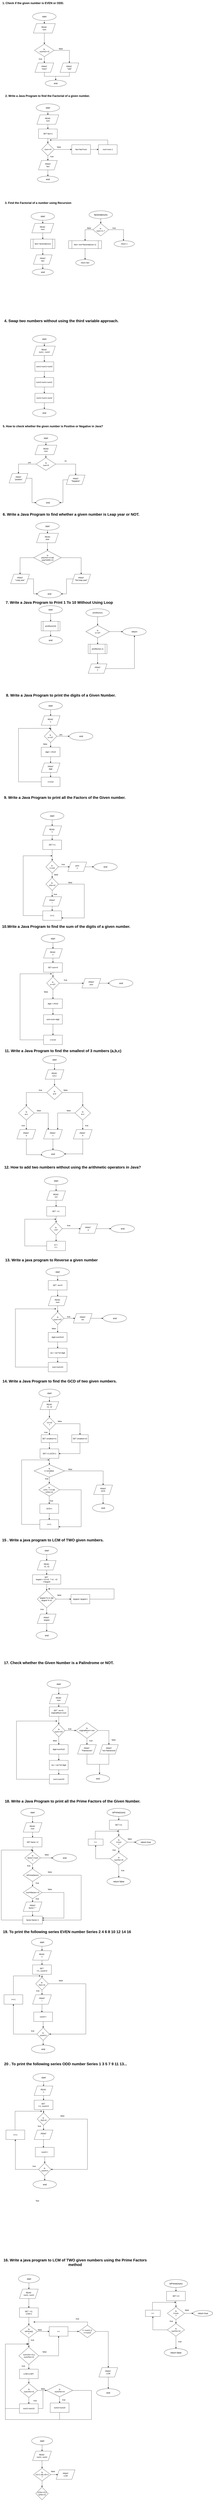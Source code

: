 <mxfile version="21.0.6" type="device"><diagram name="Page-1" id="Amz78E-j1NI1SU_ev58Q"><mxGraphModel dx="1042" dy="6033" grid="1" gridSize="10" guides="1" tooltips="1" connect="1" arrows="1" fold="1" page="1" pageScale="1" pageWidth="850" pageHeight="1100" math="0" shadow="0"><root><mxCell id="0"/><mxCell id="1" parent="0"/><mxCell id="Q8pdUhngO-adyw85gs8H-3" style="edgeStyle=orthogonalEdgeStyle;rounded=0;orthogonalLoop=1;jettySize=auto;html=1;exitX=0.5;exitY=1;exitDx=0;exitDy=0;" parent="1" source="Q8pdUhngO-adyw85gs8H-1" target="Q8pdUhngO-adyw85gs8H-2" edge="1"><mxGeometry relative="1" as="geometry"/></mxCell><mxCell id="Q8pdUhngO-adyw85gs8H-1" value="&lt;font style=&quot;font-size: 14px;&quot;&gt;start&lt;/font&gt;" style="ellipse;whiteSpace=wrap;html=1;" parent="1" vertex="1"><mxGeometry x="200" y="-4150" width="150" height="50" as="geometry"/></mxCell><mxCell id="Q8pdUhngO-adyw85gs8H-5" style="edgeStyle=orthogonalEdgeStyle;rounded=0;orthogonalLoop=1;jettySize=auto;html=1;exitX=0.5;exitY=1;exitDx=0;exitDy=0;" parent="1" source="Q8pdUhngO-adyw85gs8H-2" target="Q8pdUhngO-adyw85gs8H-4" edge="1"><mxGeometry relative="1" as="geometry"/></mxCell><mxCell id="Q8pdUhngO-adyw85gs8H-2" value="READ&amp;nbsp;&lt;br&gt;num" style="shape=parallelogram;perimeter=parallelogramPerimeter;whiteSpace=wrap;html=1;fixedSize=1;" parent="1" vertex="1"><mxGeometry x="205" y="-4080" width="140" height="60" as="geometry"/></mxCell><mxCell id="Q8pdUhngO-adyw85gs8H-20" value="" style="edgeStyle=orthogonalEdgeStyle;rounded=0;orthogonalLoop=1;jettySize=auto;html=1;" parent="1" source="Q8pdUhngO-adyw85gs8H-4" target="Q8pdUhngO-adyw85gs8H-19" edge="1"><mxGeometry relative="1" as="geometry"/></mxCell><mxCell id="Q8pdUhngO-adyw85gs8H-4" value="fact= factorial(num)" style="shape=process;whiteSpace=wrap;html=1;backgroundOutline=1;" parent="1" vertex="1"><mxGeometry x="197.5" y="-3980" width="155" height="60" as="geometry"/></mxCell><mxCell id="Q8pdUhngO-adyw85gs8H-9" style="edgeStyle=orthogonalEdgeStyle;rounded=0;orthogonalLoop=1;jettySize=auto;html=1;exitX=0.5;exitY=1;exitDx=0;exitDy=0;entryX=0.5;entryY=0;entryDx=0;entryDy=0;" parent="1" source="Q8pdUhngO-adyw85gs8H-7" target="Q8pdUhngO-adyw85gs8H-8" edge="1"><mxGeometry relative="1" as="geometry"/></mxCell><mxCell id="Q8pdUhngO-adyw85gs8H-7" value="&lt;span style=&quot;font-size: 14px;&quot;&gt;factorial(num)&lt;/span&gt;" style="ellipse;whiteSpace=wrap;html=1;" parent="1" vertex="1"><mxGeometry x="570" y="-4160" width="150" height="50" as="geometry"/></mxCell><mxCell id="Q8pdUhngO-adyw85gs8H-11" style="edgeStyle=orthogonalEdgeStyle;rounded=0;orthogonalLoop=1;jettySize=auto;html=1;exitX=0;exitY=0.5;exitDx=0;exitDy=0;entryX=0.5;entryY=0;entryDx=0;entryDy=0;" parent="1" source="Q8pdUhngO-adyw85gs8H-8" target="Q8pdUhngO-adyw85gs8H-10" edge="1"><mxGeometry relative="1" as="geometry"/></mxCell><mxCell id="Q8pdUhngO-adyw85gs8H-12" style="edgeStyle=orthogonalEdgeStyle;rounded=0;orthogonalLoop=1;jettySize=auto;html=1;exitX=1;exitY=0.5;exitDx=0;exitDy=0;" parent="1" source="Q8pdUhngO-adyw85gs8H-8" edge="1"><mxGeometry relative="1" as="geometry"><mxPoint x="790" y="-3970" as="targetPoint"/></mxGeometry></mxCell><mxCell id="Q8pdUhngO-adyw85gs8H-8" value="Is&amp;nbsp;&lt;br&gt;num==1 ?" style="rhombus;whiteSpace=wrap;html=1;" parent="1" vertex="1"><mxGeometry x="595" y="-4080" width="100" height="80" as="geometry"/></mxCell><mxCell id="Q8pdUhngO-adyw85gs8H-15" value="" style="edgeStyle=orthogonalEdgeStyle;rounded=0;orthogonalLoop=1;jettySize=auto;html=1;entryX=0.5;entryY=0;entryDx=0;entryDy=0;" parent="1" source="Q8pdUhngO-adyw85gs8H-10" target="Q8pdUhngO-adyw85gs8H-16" edge="1"><mxGeometry relative="1" as="geometry"><mxPoint x="545" y="-3855" as="targetPoint"/></mxGeometry></mxCell><mxCell id="Q8pdUhngO-adyw85gs8H-10" value="fact= num*factorial(num-1)" style="shape=process;whiteSpace=wrap;html=1;backgroundOutline=1;" parent="1" vertex="1"><mxGeometry x="440" y="-3970" width="210" height="50" as="geometry"/></mxCell><mxCell id="Q8pdUhngO-adyw85gs8H-13" value="return 1" style="ellipse;whiteSpace=wrap;html=1;" parent="1" vertex="1"><mxGeometry x="730" y="-3970" width="130" height="40" as="geometry"/></mxCell><mxCell id="Q8pdUhngO-adyw85gs8H-16" value="return fact" style="ellipse;whiteSpace=wrap;html=1;" parent="1" vertex="1"><mxGeometry x="485" y="-3850" width="120" height="40" as="geometry"/></mxCell><mxCell id="Q8pdUhngO-adyw85gs8H-17" value="false" style="text;html=1;align=center;verticalAlign=middle;resizable=0;points=[];autosize=1;strokeColor=none;fillColor=none;" parent="1" vertex="1"><mxGeometry x="545" y="-4065" width="50" height="30" as="geometry"/></mxCell><mxCell id="Q8pdUhngO-adyw85gs8H-18" value="true" style="text;html=1;align=center;verticalAlign=middle;resizable=0;points=[];autosize=1;strokeColor=none;fillColor=none;" parent="1" vertex="1"><mxGeometry x="710" y="-4065" width="40" height="30" as="geometry"/></mxCell><mxCell id="Q8pdUhngO-adyw85gs8H-22" value="" style="edgeStyle=orthogonalEdgeStyle;rounded=0;orthogonalLoop=1;jettySize=auto;html=1;" parent="1" source="Q8pdUhngO-adyw85gs8H-19" target="Q8pdUhngO-adyw85gs8H-21" edge="1"><mxGeometry relative="1" as="geometry"/></mxCell><mxCell id="Q8pdUhngO-adyw85gs8H-19" value="PRINT&lt;br&gt;fact" style="shape=parallelogram;perimeter=parallelogramPerimeter;whiteSpace=wrap;html=1;fixedSize=1;" parent="1" vertex="1"><mxGeometry x="215" y="-3880" width="120" height="60" as="geometry"/></mxCell><mxCell id="Q8pdUhngO-adyw85gs8H-21" value="&lt;font style=&quot;font-size: 14px;&quot;&gt;end&lt;/font&gt;" style="ellipse;whiteSpace=wrap;html=1;" parent="1" vertex="1"><mxGeometry x="207.5" y="-3790" width="135" height="40" as="geometry"/></mxCell><mxCell id="Q8pdUhngO-adyw85gs8H-23" value="&lt;b&gt;&lt;font style=&quot;font-size: 18px;&quot;&gt;3. Find the Factorial of a number using Recursion&lt;/font&gt;&lt;/b&gt;" style="text;html=1;align=center;verticalAlign=middle;resizable=0;points=[];autosize=1;strokeColor=none;fillColor=none;" parent="1" vertex="1"><mxGeometry x="20" y="-4230" width="450" height="40" as="geometry"/></mxCell><mxCell id="Q8pdUhngO-adyw85gs8H-24" value="&lt;b&gt;&lt;font style=&quot;font-size: 24px;&quot;&gt;4. Swap two numbers without using the third variable approach.&lt;/font&gt;&lt;/b&gt;&amp;nbsp;" style="text;html=1;align=center;verticalAlign=middle;resizable=0;points=[];autosize=1;strokeColor=none;fillColor=none;" parent="1" vertex="1"><mxGeometry x="15" y="-3480" width="760" height="40" as="geometry"/></mxCell><mxCell id="Q8pdUhngO-adyw85gs8H-25" style="edgeStyle=orthogonalEdgeStyle;rounded=0;orthogonalLoop=1;jettySize=auto;html=1;exitX=0.5;exitY=1;exitDx=0;exitDy=0;" parent="1" source="Q8pdUhngO-adyw85gs8H-26" target="Q8pdUhngO-adyw85gs8H-27" edge="1"><mxGeometry relative="1" as="geometry"/></mxCell><mxCell id="Q8pdUhngO-adyw85gs8H-26" value="&lt;font style=&quot;font-size: 14px;&quot;&gt;start&lt;/font&gt;" style="ellipse;whiteSpace=wrap;html=1;" parent="1" vertex="1"><mxGeometry x="210" y="-3370" width="150" height="50" as="geometry"/></mxCell><mxCell id="Q8pdUhngO-adyw85gs8H-29" value="" style="edgeStyle=orthogonalEdgeStyle;rounded=0;orthogonalLoop=1;jettySize=auto;html=1;" parent="1" source="Q8pdUhngO-adyw85gs8H-27" target="Q8pdUhngO-adyw85gs8H-28" edge="1"><mxGeometry relative="1" as="geometry"/></mxCell><mxCell id="Q8pdUhngO-adyw85gs8H-27" value="READ&amp;nbsp;&lt;br&gt;num1 , num2" style="shape=parallelogram;perimeter=parallelogramPerimeter;whiteSpace=wrap;html=1;fixedSize=1;" parent="1" vertex="1"><mxGeometry x="215" y="-3300" width="140" height="60" as="geometry"/></mxCell><mxCell id="Q8pdUhngO-adyw85gs8H-31" value="" style="edgeStyle=orthogonalEdgeStyle;rounded=0;orthogonalLoop=1;jettySize=auto;html=1;" parent="1" source="Q8pdUhngO-adyw85gs8H-28" target="Q8pdUhngO-adyw85gs8H-30" edge="1"><mxGeometry relative="1" as="geometry"/></mxCell><mxCell id="Q8pdUhngO-adyw85gs8H-28" value="num1=num1+num2" style="whiteSpace=wrap;html=1;" parent="1" vertex="1"><mxGeometry x="225" y="-3200" width="120" height="60" as="geometry"/></mxCell><mxCell id="Q8pdUhngO-adyw85gs8H-33" value="" style="edgeStyle=orthogonalEdgeStyle;rounded=0;orthogonalLoop=1;jettySize=auto;html=1;" parent="1" source="Q8pdUhngO-adyw85gs8H-30" target="Q8pdUhngO-adyw85gs8H-32" edge="1"><mxGeometry relative="1" as="geometry"/></mxCell><mxCell id="Q8pdUhngO-adyw85gs8H-30" value="num2=num1-num2;" style="whiteSpace=wrap;html=1;" parent="1" vertex="1"><mxGeometry x="225" y="-3100" width="120" height="60" as="geometry"/></mxCell><mxCell id="Q8pdUhngO-adyw85gs8H-35" value="" style="edgeStyle=orthogonalEdgeStyle;rounded=0;orthogonalLoop=1;jettySize=auto;html=1;" parent="1" source="Q8pdUhngO-adyw85gs8H-32" target="Q8pdUhngO-adyw85gs8H-34" edge="1"><mxGeometry relative="1" as="geometry"/></mxCell><mxCell id="Q8pdUhngO-adyw85gs8H-32" value="num1=num1-num2" style="whiteSpace=wrap;html=1;" parent="1" vertex="1"><mxGeometry x="225" y="-3000" width="120" height="60" as="geometry"/></mxCell><mxCell id="Q8pdUhngO-adyw85gs8H-34" value="&lt;span style=&quot;font-size: 14px;&quot;&gt;end&lt;/span&gt;" style="ellipse;whiteSpace=wrap;html=1;" parent="1" vertex="1"><mxGeometry x="210" y="-2900" width="150" height="50" as="geometry"/></mxCell><mxCell id="Q8pdUhngO-adyw85gs8H-36" value="&lt;b style=&quot;border-color: var(--border-color); font-size: 18px;&quot;&gt;5. How to check whether the given number is Positive or Negative in Java?&lt;/b&gt;" style="text;html=1;align=center;verticalAlign=middle;resizable=0;points=[];autosize=1;strokeColor=none;fillColor=none;" parent="1" vertex="1"><mxGeometry x="9" y="-2810" width="660" height="40" as="geometry"/></mxCell><mxCell id="Q8pdUhngO-adyw85gs8H-37" style="edgeStyle=orthogonalEdgeStyle;rounded=0;orthogonalLoop=1;jettySize=auto;html=1;exitX=0.5;exitY=1;exitDx=0;exitDy=0;" parent="1" source="Q8pdUhngO-adyw85gs8H-38" target="Q8pdUhngO-adyw85gs8H-39" edge="1"><mxGeometry relative="1" as="geometry"/></mxCell><mxCell id="Q8pdUhngO-adyw85gs8H-38" value="&lt;font style=&quot;font-size: 14px;&quot;&gt;start&lt;/font&gt;" style="ellipse;whiteSpace=wrap;html=1;" parent="1" vertex="1"><mxGeometry x="220" y="-2740" width="150" height="50" as="geometry"/></mxCell><mxCell id="Q8pdUhngO-adyw85gs8H-45" value="" style="edgeStyle=orthogonalEdgeStyle;rounded=0;orthogonalLoop=1;jettySize=auto;html=1;" parent="1" source="Q8pdUhngO-adyw85gs8H-39" target="Q8pdUhngO-adyw85gs8H-40" edge="1"><mxGeometry relative="1" as="geometry"/></mxCell><mxCell id="Q8pdUhngO-adyw85gs8H-39" value="READ&lt;br&gt;num" style="shape=parallelogram;perimeter=parallelogramPerimeter;whiteSpace=wrap;html=1;fixedSize=1;" parent="1" vertex="1"><mxGeometry x="225" y="-2670" width="140" height="60" as="geometry"/></mxCell><mxCell id="Q8pdUhngO-adyw85gs8H-42" value="" style="edgeStyle=orthogonalEdgeStyle;rounded=0;orthogonalLoop=1;jettySize=auto;html=1;" parent="1" source="Q8pdUhngO-adyw85gs8H-40" target="Q8pdUhngO-adyw85gs8H-41" edge="1"><mxGeometry relative="1" as="geometry"/></mxCell><mxCell id="Q8pdUhngO-adyw85gs8H-44" value="" style="edgeStyle=orthogonalEdgeStyle;rounded=0;orthogonalLoop=1;jettySize=auto;html=1;" parent="1" source="Q8pdUhngO-adyw85gs8H-40" target="Q8pdUhngO-adyw85gs8H-43" edge="1"><mxGeometry relative="1" as="geometry"/></mxCell><mxCell id="Q8pdUhngO-adyw85gs8H-40" value="Is&lt;br&gt;num&amp;gt;0" style="rhombus;whiteSpace=wrap;html=1;" parent="1" vertex="1"><mxGeometry x="232.5" y="-2590" width="125" height="80" as="geometry"/></mxCell><mxCell id="Q8pdUhngO-adyw85gs8H-53" style="edgeStyle=orthogonalEdgeStyle;rounded=0;orthogonalLoop=1;jettySize=auto;html=1;entryX=0;entryY=0.5;entryDx=0;entryDy=0;" parent="1" source="Q8pdUhngO-adyw85gs8H-41" target="Q8pdUhngO-adyw85gs8H-49" edge="1"><mxGeometry relative="1" as="geometry"><mxPoint x="150" y="-2240" as="targetPoint"/></mxGeometry></mxCell><mxCell id="Q8pdUhngO-adyw85gs8H-41" value="PRINT&lt;br&gt;&quot;positive&quot;" style="shape=parallelogram;perimeter=parallelogramPerimeter;whiteSpace=wrap;html=1;fixedSize=1;" parent="1" vertex="1"><mxGeometry x="60" y="-2490" width="120" height="60" as="geometry"/></mxCell><mxCell id="Q8pdUhngO-adyw85gs8H-55" style="edgeStyle=orthogonalEdgeStyle;rounded=0;orthogonalLoop=1;jettySize=auto;html=1;entryX=1;entryY=0.5;entryDx=0;entryDy=0;" parent="1" source="Q8pdUhngO-adyw85gs8H-43" target="Q8pdUhngO-adyw85gs8H-49" edge="1"><mxGeometry relative="1" as="geometry"><mxPoint x="400" y="-2300" as="targetPoint"/></mxGeometry></mxCell><mxCell id="Q8pdUhngO-adyw85gs8H-43" value="PRINT&lt;br&gt;&quot;Negative&quot;" style="shape=parallelogram;perimeter=parallelogramPerimeter;whiteSpace=wrap;html=1;fixedSize=1;" parent="1" vertex="1"><mxGeometry x="425" y="-2480" width="120" height="60" as="geometry"/></mxCell><mxCell id="Q8pdUhngO-adyw85gs8H-47" value="yes" style="text;html=1;align=center;verticalAlign=middle;resizable=0;points=[];autosize=1;strokeColor=none;fillColor=none;" parent="1" vertex="1"><mxGeometry x="170" y="-2575" width="40" height="30" as="geometry"/></mxCell><mxCell id="Q8pdUhngO-adyw85gs8H-48" value="no" style="text;html=1;align=center;verticalAlign=middle;resizable=0;points=[];autosize=1;strokeColor=none;fillColor=none;" parent="1" vertex="1"><mxGeometry x="400" y="-2585" width="40" height="30" as="geometry"/></mxCell><mxCell id="Q8pdUhngO-adyw85gs8H-49" value="&lt;span style=&quot;font-size: 14px;&quot;&gt;end&lt;/span&gt;" style="ellipse;whiteSpace=wrap;html=1;" parent="1" vertex="1"><mxGeometry x="232.5" y="-2330" width="150" height="50" as="geometry"/></mxCell><mxCell id="Q8pdUhngO-adyw85gs8H-57" value="&lt;font style=&quot;font-size: 24px;&quot;&gt;&lt;b&gt;6. Write a Java Program to find whether a given number is Leap year or NOT.&lt;/b&gt;&lt;/font&gt;" style="text;html=1;align=center;verticalAlign=middle;resizable=0;points=[];autosize=1;strokeColor=none;fillColor=none;" parent="1" vertex="1"><mxGeometry x="5" y="-2250" width="900" height="40" as="geometry"/></mxCell><mxCell id="Q8pdUhngO-adyw85gs8H-58" style="edgeStyle=orthogonalEdgeStyle;rounded=0;orthogonalLoop=1;jettySize=auto;html=1;exitX=0.5;exitY=1;exitDx=0;exitDy=0;" parent="1" source="Q8pdUhngO-adyw85gs8H-59" target="Q8pdUhngO-adyw85gs8H-60" edge="1"><mxGeometry relative="1" as="geometry"/></mxCell><mxCell id="Q8pdUhngO-adyw85gs8H-59" value="&lt;font style=&quot;font-size: 14px;&quot;&gt;start&lt;/font&gt;" style="ellipse;whiteSpace=wrap;html=1;" parent="1" vertex="1"><mxGeometry x="230" y="-2180" width="150" height="50" as="geometry"/></mxCell><mxCell id="Q8pdUhngO-adyw85gs8H-62" value="" style="edgeStyle=orthogonalEdgeStyle;rounded=0;orthogonalLoop=1;jettySize=auto;html=1;" parent="1" source="Q8pdUhngO-adyw85gs8H-60" target="Q8pdUhngO-adyw85gs8H-61" edge="1"><mxGeometry relative="1" as="geometry"/></mxCell><mxCell id="Q8pdUhngO-adyw85gs8H-60" value="READ&lt;br&gt;year" style="shape=parallelogram;perimeter=parallelogramPerimeter;whiteSpace=wrap;html=1;fixedSize=1;" parent="1" vertex="1"><mxGeometry x="235" y="-2110" width="140" height="60" as="geometry"/></mxCell><mxCell id="Q8pdUhngO-adyw85gs8H-64" value="" style="edgeStyle=orthogonalEdgeStyle;rounded=0;orthogonalLoop=1;jettySize=auto;html=1;" parent="1" source="Q8pdUhngO-adyw85gs8H-61" target="Q8pdUhngO-adyw85gs8H-63" edge="1"><mxGeometry relative="1" as="geometry"/></mxCell><mxCell id="Q8pdUhngO-adyw85gs8H-66" value="" style="edgeStyle=orthogonalEdgeStyle;rounded=0;orthogonalLoop=1;jettySize=auto;html=1;" parent="1" source="Q8pdUhngO-adyw85gs8H-61" target="Q8pdUhngO-adyw85gs8H-65" edge="1"><mxGeometry relative="1" as="geometry"/></mxCell><mxCell id="Q8pdUhngO-adyw85gs8H-61" value="Is&lt;br&gt;year%4==0 &amp;amp;&amp;amp;&lt;br&gt;year%400==0" style="rhombus;whiteSpace=wrap;html=1;" parent="1" vertex="1"><mxGeometry x="217.5" y="-2000" width="175" height="90" as="geometry"/></mxCell><mxCell id="Q8pdUhngO-adyw85gs8H-69" style="edgeStyle=orthogonalEdgeStyle;rounded=0;orthogonalLoop=1;jettySize=auto;html=1;entryX=0;entryY=0.5;entryDx=0;entryDy=0;" parent="1" source="Q8pdUhngO-adyw85gs8H-63" target="Q8pdUhngO-adyw85gs8H-67" edge="1"><mxGeometry relative="1" as="geometry"/></mxCell><mxCell id="Q8pdUhngO-adyw85gs8H-63" value="PRINT&lt;br&gt;&quot;Leap year&quot;" style="shape=parallelogram;perimeter=parallelogramPerimeter;whiteSpace=wrap;html=1;fixedSize=1;" parent="1" vertex="1"><mxGeometry x="70" y="-1850" width="120" height="60" as="geometry"/></mxCell><mxCell id="Q8pdUhngO-adyw85gs8H-68" style="edgeStyle=orthogonalEdgeStyle;rounded=0;orthogonalLoop=1;jettySize=auto;html=1;entryX=1;entryY=0.5;entryDx=0;entryDy=0;" parent="1" source="Q8pdUhngO-adyw85gs8H-65" target="Q8pdUhngO-adyw85gs8H-67" edge="1"><mxGeometry relative="1" as="geometry"/></mxCell><mxCell id="Q8pdUhngO-adyw85gs8H-65" value="PRINT&lt;br&gt;&quot;Not leap year&quot;" style="shape=parallelogram;perimeter=parallelogramPerimeter;whiteSpace=wrap;html=1;fixedSize=1;" parent="1" vertex="1"><mxGeometry x="460" y="-1850" width="120" height="60" as="geometry"/></mxCell><mxCell id="Q8pdUhngO-adyw85gs8H-67" value="&lt;span style=&quot;font-size: 14px;&quot;&gt;end&lt;/span&gt;" style="ellipse;whiteSpace=wrap;html=1;" parent="1" vertex="1"><mxGeometry x="242.5" y="-1750" width="150" height="50" as="geometry"/></mxCell><mxCell id="Q8pdUhngO-adyw85gs8H-70" value="&lt;font style=&quot;font-size: 24px;&quot;&gt;&lt;b&gt;7. Write a Java Program to Print 1 To 10 Without Using Loop&lt;/b&gt;&lt;/font&gt;" style="text;html=1;align=center;verticalAlign=middle;resizable=0;points=[];autosize=1;strokeColor=none;fillColor=none;" parent="1" vertex="1"><mxGeometry x="25" y="-1690" width="710" height="40" as="geometry"/></mxCell><mxCell id="Q8pdUhngO-adyw85gs8H-72" style="edgeStyle=orthogonalEdgeStyle;rounded=0;orthogonalLoop=1;jettySize=auto;html=1;exitX=0.5;exitY=1;exitDx=0;exitDy=0;" parent="1" source="Q8pdUhngO-adyw85gs8H-73" target="Q8pdUhngO-adyw85gs8H-75" edge="1"><mxGeometry relative="1" as="geometry"><mxPoint x="315.059" y="-1550" as="targetPoint"/></mxGeometry></mxCell><mxCell id="Q8pdUhngO-adyw85gs8H-73" value="&lt;font style=&quot;font-size: 14px;&quot;&gt;start&lt;/font&gt;" style="ellipse;whiteSpace=wrap;html=1;" parent="1" vertex="1"><mxGeometry x="250" y="-1650" width="150" height="50" as="geometry"/></mxCell><mxCell id="Q8pdUhngO-adyw85gs8H-97" value="" style="edgeStyle=orthogonalEdgeStyle;rounded=0;orthogonalLoop=1;jettySize=auto;html=1;" parent="1" source="Q8pdUhngO-adyw85gs8H-75" target="Q8pdUhngO-adyw85gs8H-96" edge="1"><mxGeometry relative="1" as="geometry"/></mxCell><mxCell id="9cuRYvG0WBm2DibS6Kq7-8" value="" style="edgeStyle=orthogonalEdgeStyle;rounded=0;orthogonalLoop=1;jettySize=auto;html=1;" parent="1" source="Q8pdUhngO-adyw85gs8H-75" target="Q8pdUhngO-adyw85gs8H-96" edge="1"><mxGeometry relative="1" as="geometry"/></mxCell><mxCell id="Q8pdUhngO-adyw85gs8H-75" value="printNum(10)" style="shape=process;whiteSpace=wrap;html=1;backgroundOutline=1;" parent="1" vertex="1"><mxGeometry x="265" y="-1550" width="120" height="60" as="geometry"/></mxCell><mxCell id="Q8pdUhngO-adyw85gs8H-88" style="edgeStyle=orthogonalEdgeStyle;rounded=0;orthogonalLoop=1;jettySize=auto;html=1;entryX=0.5;entryY=0;entryDx=0;entryDy=0;" parent="1" source="Q8pdUhngO-adyw85gs8H-76" target="Q8pdUhngO-adyw85gs8H-79" edge="1"><mxGeometry relative="1" as="geometry"><mxPoint x="625" y="-1540" as="targetPoint"/></mxGeometry></mxCell><mxCell id="Q8pdUhngO-adyw85gs8H-76" value="printNum(n)" style="ellipse;whiteSpace=wrap;html=1;" parent="1" vertex="1"><mxGeometry x="550" y="-1630" width="150" height="50" as="geometry"/></mxCell><mxCell id="9cuRYvG0WBm2DibS6Kq7-10" value="" style="edgeStyle=orthogonalEdgeStyle;rounded=0;orthogonalLoop=1;jettySize=auto;html=1;" parent="1" source="Q8pdUhngO-adyw85gs8H-79" target="Q8pdUhngO-adyw85gs8H-90" edge="1"><mxGeometry relative="1" as="geometry"/></mxCell><mxCell id="9cuRYvG0WBm2DibS6Kq7-11" style="edgeStyle=orthogonalEdgeStyle;rounded=0;orthogonalLoop=1;jettySize=auto;html=1;entryX=0;entryY=0.5;entryDx=0;entryDy=0;" parent="1" source="Q8pdUhngO-adyw85gs8H-79" target="Q8pdUhngO-adyw85gs8H-94" edge="1"><mxGeometry relative="1" as="geometry"/></mxCell><mxCell id="Q8pdUhngO-adyw85gs8H-79" value="Is&lt;br&gt;n==0?" style="rhombus;whiteSpace=wrap;html=1;" parent="1" vertex="1"><mxGeometry x="550" y="-1525" width="150" height="80" as="geometry"/></mxCell><mxCell id="9cuRYvG0WBm2DibS6Kq7-13" style="edgeStyle=orthogonalEdgeStyle;rounded=0;orthogonalLoop=1;jettySize=auto;html=1;entryX=0.5;entryY=1;entryDx=0;entryDy=0;" parent="1" source="Q8pdUhngO-adyw85gs8H-89" target="Q8pdUhngO-adyw85gs8H-94" edge="1"><mxGeometry relative="1" as="geometry"/></mxCell><mxCell id="Q8pdUhngO-adyw85gs8H-89" value="PRINT&lt;br&gt;n" style="shape=parallelogram;perimeter=parallelogramPerimeter;whiteSpace=wrap;html=1;fixedSize=1;" parent="1" vertex="1"><mxGeometry x="565" y="-1280" width="120" height="60" as="geometry"/></mxCell><mxCell id="9cuRYvG0WBm2DibS6Kq7-12" style="edgeStyle=orthogonalEdgeStyle;rounded=0;orthogonalLoop=1;jettySize=auto;html=1;" parent="1" source="Q8pdUhngO-adyw85gs8H-90" target="Q8pdUhngO-adyw85gs8H-89" edge="1"><mxGeometry relative="1" as="geometry"/></mxCell><mxCell id="Q8pdUhngO-adyw85gs8H-90" value="printNum(n-1)" style="shape=process;whiteSpace=wrap;html=1;backgroundOutline=1;" parent="1" vertex="1"><mxGeometry x="565" y="-1405" width="120" height="60" as="geometry"/></mxCell><mxCell id="Q8pdUhngO-adyw85gs8H-94" value="&lt;font style=&quot;font-size: 14px;&quot;&gt;return&lt;/font&gt;" style="ellipse;whiteSpace=wrap;html=1;" parent="1" vertex="1"><mxGeometry x="785" y="-1510" width="150" height="50" as="geometry"/></mxCell><mxCell id="Q8pdUhngO-adyw85gs8H-96" value="&lt;font style=&quot;font-size: 14px;&quot;&gt;end&lt;/font&gt;" style="ellipse;whiteSpace=wrap;html=1;" parent="1" vertex="1"><mxGeometry x="250" y="-1455" width="150" height="50" as="geometry"/></mxCell><mxCell id="Q8pdUhngO-adyw85gs8H-98" value="&lt;font style=&quot;font-size: 24px;&quot;&gt;&lt;b&gt;8. Write a Java Program to print the digits of a Given Number. &lt;/b&gt;&lt;/font&gt;" style="text;html=1;align=center;verticalAlign=middle;resizable=0;points=[];autosize=1;strokeColor=none;fillColor=none;" parent="1" vertex="1"><mxGeometry x="30" y="-1100" width="720" height="40" as="geometry"/></mxCell><mxCell id="Q8pdUhngO-adyw85gs8H-105" style="edgeStyle=orthogonalEdgeStyle;rounded=0;orthogonalLoop=1;jettySize=auto;html=1;" parent="1" source="Q8pdUhngO-adyw85gs8H-101" target="Q8pdUhngO-adyw85gs8H-103" edge="1"><mxGeometry relative="1" as="geometry"><mxPoint x="330" y="-960" as="targetPoint"/></mxGeometry></mxCell><mxCell id="Q8pdUhngO-adyw85gs8H-101" value="&lt;font style=&quot;font-size: 14px;&quot;&gt;start&lt;/font&gt;" style="ellipse;whiteSpace=wrap;html=1;" parent="1" vertex="1"><mxGeometry x="250" y="-1040" width="150" height="51" as="geometry"/></mxCell><mxCell id="Q8pdUhngO-adyw85gs8H-108" value="" style="edgeStyle=orthogonalEdgeStyle;rounded=0;orthogonalLoop=1;jettySize=auto;html=1;" parent="1" source="Q8pdUhngO-adyw85gs8H-103" target="Q8pdUhngO-adyw85gs8H-107" edge="1"><mxGeometry relative="1" as="geometry"/></mxCell><mxCell id="Q8pdUhngO-adyw85gs8H-103" value="READ&amp;nbsp;&lt;br&gt;n" style="shape=parallelogram;perimeter=parallelogramPerimeter;whiteSpace=wrap;html=1;fixedSize=1;" parent="1" vertex="1"><mxGeometry x="265" y="-950" width="120" height="60" as="geometry"/></mxCell><mxCell id="Q8pdUhngO-adyw85gs8H-110" value="" style="edgeStyle=orthogonalEdgeStyle;rounded=0;orthogonalLoop=1;jettySize=auto;html=1;" parent="1" source="Q8pdUhngO-adyw85gs8H-107" target="Q8pdUhngO-adyw85gs8H-109" edge="1"><mxGeometry relative="1" as="geometry"/></mxCell><mxCell id="Q8pdUhngO-adyw85gs8H-113" value="" style="edgeStyle=orthogonalEdgeStyle;rounded=0;orthogonalLoop=1;jettySize=auto;html=1;" parent="1" source="Q8pdUhngO-adyw85gs8H-107" target="Q8pdUhngO-adyw85gs8H-111" edge="1"><mxGeometry relative="1" as="geometry"/></mxCell><mxCell id="Q8pdUhngO-adyw85gs8H-107" value="Is&amp;nbsp;&lt;br&gt;n==0?&amp;nbsp;" style="rhombus;whiteSpace=wrap;html=1;" parent="1" vertex="1"><mxGeometry x="285" y="-860" width="80" height="80" as="geometry"/></mxCell><mxCell id="Q8pdUhngO-adyw85gs8H-115" value="" style="edgeStyle=orthogonalEdgeStyle;rounded=0;orthogonalLoop=1;jettySize=auto;html=1;" parent="1" source="Q8pdUhngO-adyw85gs8H-109" target="Q8pdUhngO-adyw85gs8H-114" edge="1"><mxGeometry relative="1" as="geometry"/></mxCell><mxCell id="Q8pdUhngO-adyw85gs8H-109" value="digit = n%10" style="whiteSpace=wrap;html=1;" parent="1" vertex="1"><mxGeometry x="265" y="-750" width="120" height="60" as="geometry"/></mxCell><mxCell id="Q8pdUhngO-adyw85gs8H-111" value="&lt;font style=&quot;font-size: 14px;&quot;&gt;end&lt;/font&gt;" style="ellipse;whiteSpace=wrap;html=1;" parent="1" vertex="1"><mxGeometry x="445" y="-845.5" width="150" height="51" as="geometry"/></mxCell><mxCell id="Q8pdUhngO-adyw85gs8H-118" value="" style="edgeStyle=orthogonalEdgeStyle;rounded=0;orthogonalLoop=1;jettySize=auto;html=1;" parent="1" source="Q8pdUhngO-adyw85gs8H-114" target="Q8pdUhngO-adyw85gs8H-117" edge="1"><mxGeometry relative="1" as="geometry"/></mxCell><mxCell id="Q8pdUhngO-adyw85gs8H-114" value="PRINT&lt;br&gt;digit" style="shape=parallelogram;perimeter=parallelogramPerimeter;whiteSpace=wrap;html=1;fixedSize=1;" parent="1" vertex="1"><mxGeometry x="265" y="-650" width="120" height="60" as="geometry"/></mxCell><mxCell id="Q8pdUhngO-adyw85gs8H-119" style="edgeStyle=orthogonalEdgeStyle;rounded=0;orthogonalLoop=1;jettySize=auto;html=1;" parent="1" source="Q8pdUhngO-adyw85gs8H-117" edge="1"><mxGeometry relative="1" as="geometry"><mxPoint x="325" y="-870" as="targetPoint"/><Array as="points"><mxPoint x="120" y="-530"/><mxPoint x="120" y="-870"/><mxPoint x="180" y="-870"/></Array></mxGeometry></mxCell><mxCell id="Q8pdUhngO-adyw85gs8H-117" value="n=n/10" style="whiteSpace=wrap;html=1;" parent="1" vertex="1"><mxGeometry x="265" y="-560" width="120" height="60" as="geometry"/></mxCell><mxCell id="Q8pdUhngO-adyw85gs8H-120" value="&lt;font style=&quot;font-size: 24px;&quot;&gt;&lt;b&gt;9. Write a Java Program to print all the Factors of the Given number. &lt;/b&gt;&lt;/font&gt;" style="text;html=1;align=center;verticalAlign=middle;resizable=0;points=[];autosize=1;strokeColor=none;fillColor=none;" parent="1" vertex="1"><mxGeometry x="15" y="-450" width="800" height="40" as="geometry"/></mxCell><mxCell id="Q8pdUhngO-adyw85gs8H-121" style="edgeStyle=orthogonalEdgeStyle;rounded=0;orthogonalLoop=1;jettySize=auto;html=1;" parent="1" source="Q8pdUhngO-adyw85gs8H-122" target="Q8pdUhngO-adyw85gs8H-123" edge="1"><mxGeometry relative="1" as="geometry"><mxPoint x="340" y="-260" as="targetPoint"/></mxGeometry></mxCell><mxCell id="Q8pdUhngO-adyw85gs8H-122" value="&lt;font style=&quot;font-size: 14px;&quot;&gt;start&lt;/font&gt;" style="ellipse;whiteSpace=wrap;html=1;" parent="1" vertex="1"><mxGeometry x="260" y="-340" width="150" height="51" as="geometry"/></mxCell><mxCell id="Q8pdUhngO-adyw85gs8H-127" value="" style="edgeStyle=orthogonalEdgeStyle;rounded=0;orthogonalLoop=1;jettySize=auto;html=1;" parent="1" source="Q8pdUhngO-adyw85gs8H-123" target="Q8pdUhngO-adyw85gs8H-126" edge="1"><mxGeometry relative="1" as="geometry"/></mxCell><mxCell id="Q8pdUhngO-adyw85gs8H-123" value="READ&amp;nbsp;&lt;br&gt;n" style="shape=parallelogram;perimeter=parallelogramPerimeter;whiteSpace=wrap;html=1;fixedSize=1;" parent="1" vertex="1"><mxGeometry x="275" y="-250" width="120" height="60" as="geometry"/></mxCell><mxCell id="Q8pdUhngO-adyw85gs8H-129" value="" style="edgeStyle=orthogonalEdgeStyle;rounded=0;orthogonalLoop=1;jettySize=auto;html=1;" parent="1" source="Q8pdUhngO-adyw85gs8H-126" target="Q8pdUhngO-adyw85gs8H-128" edge="1"><mxGeometry relative="1" as="geometry"/></mxCell><mxCell id="Q8pdUhngO-adyw85gs8H-126" value="SET i=1" style="whiteSpace=wrap;html=1;" parent="1" vertex="1"><mxGeometry x="275" y="-160" width="120" height="60" as="geometry"/></mxCell><mxCell id="Q8pdUhngO-adyw85gs8H-131" value="" style="edgeStyle=orthogonalEdgeStyle;rounded=0;orthogonalLoop=1;jettySize=auto;html=1;" parent="1" source="Q8pdUhngO-adyw85gs8H-128" target="Q8pdUhngO-adyw85gs8H-130" edge="1"><mxGeometry relative="1" as="geometry"/></mxCell><mxCell id="Q8pdUhngO-adyw85gs8H-136" value="" style="edgeStyle=orthogonalEdgeStyle;rounded=0;orthogonalLoop=1;jettySize=auto;html=1;" parent="1" source="Q8pdUhngO-adyw85gs8H-128" target="Q8pdUhngO-adyw85gs8H-135" edge="1"><mxGeometry relative="1" as="geometry"/></mxCell><mxCell id="Q8pdUhngO-adyw85gs8H-128" value="Is&amp;nbsp;&lt;br&gt;i==n/2" style="rhombus;whiteSpace=wrap;html=1;" parent="1" vertex="1"><mxGeometry x="295" y="-30" width="80" height="80" as="geometry"/></mxCell><mxCell id="Q8pdUhngO-adyw85gs8H-133" value="" style="edgeStyle=orthogonalEdgeStyle;rounded=0;orthogonalLoop=1;jettySize=auto;html=1;" parent="1" source="Q8pdUhngO-adyw85gs8H-130" target="Q8pdUhngO-adyw85gs8H-132" edge="1"><mxGeometry relative="1" as="geometry"/></mxCell><mxCell id="Q8pdUhngO-adyw85gs8H-130" value="print&lt;br&gt;n" style="shape=parallelogram;perimeter=parallelogramPerimeter;whiteSpace=wrap;html=1;fixedSize=1;" parent="1" vertex="1"><mxGeometry x="435" y="-20" width="120" height="60" as="geometry"/></mxCell><mxCell id="Q8pdUhngO-adyw85gs8H-132" value="&lt;font style=&quot;font-size: 14px;&quot;&gt;end&lt;/font&gt;" style="ellipse;whiteSpace=wrap;html=1;" parent="1" vertex="1"><mxGeometry x="600" y="-15.5" width="150" height="51" as="geometry"/></mxCell><mxCell id="Q8pdUhngO-adyw85gs8H-134" value="true" style="text;html=1;align=center;verticalAlign=middle;resizable=0;points=[];autosize=1;strokeColor=none;fillColor=none;" parent="1" vertex="1"><mxGeometry x="385" y="-20" width="40" height="30" as="geometry"/></mxCell><mxCell id="Q8pdUhngO-adyw85gs8H-138" value="" style="edgeStyle=orthogonalEdgeStyle;rounded=0;orthogonalLoop=1;jettySize=auto;html=1;" parent="1" source="Q8pdUhngO-adyw85gs8H-135" target="Q8pdUhngO-adyw85gs8H-137" edge="1"><mxGeometry relative="1" as="geometry"/></mxCell><mxCell id="9cuRYvG0WBm2DibS6Kq7-2" style="edgeStyle=orthogonalEdgeStyle;rounded=0;orthogonalLoop=1;jettySize=auto;html=1;entryX=1;entryY=0.75;entryDx=0;entryDy=0;" parent="1" source="Q8pdUhngO-adyw85gs8H-135" target="Q8pdUhngO-adyw85gs8H-141" edge="1"><mxGeometry relative="1" as="geometry"><Array as="points"><mxPoint x="540" y="120"/><mxPoint x="540" y="335"/></Array></mxGeometry></mxCell><mxCell id="Q8pdUhngO-adyw85gs8H-135" value="Is&amp;nbsp;&lt;br&gt;n%i==0" style="rhombus;whiteSpace=wrap;html=1;" parent="1" vertex="1"><mxGeometry x="295" y="80" width="80" height="80" as="geometry"/></mxCell><mxCell id="Q8pdUhngO-adyw85gs8H-142" value="" style="edgeStyle=orthogonalEdgeStyle;rounded=0;orthogonalLoop=1;jettySize=auto;html=1;" parent="1" source="Q8pdUhngO-adyw85gs8H-137" target="Q8pdUhngO-adyw85gs8H-141" edge="1"><mxGeometry relative="1" as="geometry"/></mxCell><mxCell id="Q8pdUhngO-adyw85gs8H-137" value="PRINT&lt;br&gt;i" style="shape=parallelogram;perimeter=parallelogramPerimeter;whiteSpace=wrap;html=1;fixedSize=1;" parent="1" vertex="1"><mxGeometry x="275" y="200" width="120" height="60" as="geometry"/></mxCell><mxCell id="Q8pdUhngO-adyw85gs8H-139" value="true" style="text;html=1;align=center;verticalAlign=middle;resizable=0;points=[];autosize=1;strokeColor=none;fillColor=none;" parent="1" vertex="1"><mxGeometry x="335" y="170" width="40" height="30" as="geometry"/></mxCell><mxCell id="Q8pdUhngO-adyw85gs8H-144" style="edgeStyle=orthogonalEdgeStyle;rounded=0;orthogonalLoop=1;jettySize=auto;html=1;" parent="1" source="Q8pdUhngO-adyw85gs8H-141" edge="1"><mxGeometry relative="1" as="geometry"><mxPoint x="335" y="-60" as="targetPoint"/><Array as="points"><mxPoint x="150" y="320"/><mxPoint x="150" y="-60"/></Array></mxGeometry></mxCell><mxCell id="Q8pdUhngO-adyw85gs8H-141" value="i=i+1" style="whiteSpace=wrap;html=1;" parent="1" vertex="1"><mxGeometry x="275" y="290" width="120" height="60" as="geometry"/></mxCell><mxCell id="Q8pdUhngO-adyw85gs8H-143" value="false" style="text;html=1;align=center;verticalAlign=middle;resizable=0;points=[];autosize=1;strokeColor=none;fillColor=none;" parent="1" vertex="1"><mxGeometry x="335" y="45" width="50" height="30" as="geometry"/></mxCell><mxCell id="Q8pdUhngO-adyw85gs8H-145" value="&lt;font style=&quot;font-size: 24px;&quot;&gt;&lt;b&gt;10.Write a Java Program to find the sum of the digits of a given number. &lt;/b&gt;&lt;/font&gt;" style="text;html=1;align=center;verticalAlign=middle;resizable=0;points=[];autosize=1;strokeColor=none;fillColor=none;" parent="1" vertex="1"><mxGeometry x="4" y="370" width="840" height="40" as="geometry"/></mxCell><mxCell id="Q8pdUhngO-adyw85gs8H-175" value="yes" style="text;html=1;align=center;verticalAlign=middle;resizable=0;points=[];autosize=1;strokeColor=none;fillColor=none;" parent="1" vertex="1"><mxGeometry x="370" y="-845" width="40" height="30" as="geometry"/></mxCell><mxCell id="Q8pdUhngO-adyw85gs8H-176" value="false" style="text;html=1;align=center;verticalAlign=middle;resizable=0;points=[];autosize=1;strokeColor=none;fillColor=none;" parent="1" vertex="1"><mxGeometry x="265" y="-785" width="50" height="30" as="geometry"/></mxCell><mxCell id="Q8pdUhngO-adyw85gs8H-177" style="edgeStyle=orthogonalEdgeStyle;rounded=0;orthogonalLoop=1;jettySize=auto;html=1;" parent="1" source="Q8pdUhngO-adyw85gs8H-178" target="Q8pdUhngO-adyw85gs8H-180" edge="1"><mxGeometry relative="1" as="geometry"><mxPoint x="340" y="540" as="targetPoint"/></mxGeometry></mxCell><mxCell id="Q8pdUhngO-adyw85gs8H-178" value="&lt;font style=&quot;font-size: 14px;&quot;&gt;start&lt;/font&gt;" style="ellipse;whiteSpace=wrap;html=1;" parent="1" vertex="1"><mxGeometry x="265" y="440" width="150" height="51" as="geometry"/></mxCell><mxCell id="Q8pdUhngO-adyw85gs8H-197" value="" style="edgeStyle=orthogonalEdgeStyle;rounded=0;orthogonalLoop=1;jettySize=auto;html=1;" parent="1" source="Q8pdUhngO-adyw85gs8H-180" target="Q8pdUhngO-adyw85gs8H-195" edge="1"><mxGeometry relative="1" as="geometry"/></mxCell><mxCell id="Q8pdUhngO-adyw85gs8H-180" value="READ&amp;nbsp;&lt;br&gt;n" style="shape=parallelogram;perimeter=parallelogramPerimeter;whiteSpace=wrap;html=1;fixedSize=1;" parent="1" vertex="1"><mxGeometry x="280" y="530" width="120" height="60" as="geometry"/></mxCell><mxCell id="Q8pdUhngO-adyw85gs8H-181" value="" style="edgeStyle=orthogonalEdgeStyle;rounded=0;orthogonalLoop=1;jettySize=auto;html=1;" parent="1" source="Q8pdUhngO-adyw85gs8H-183" target="Q8pdUhngO-adyw85gs8H-185" edge="1"><mxGeometry relative="1" as="geometry"/></mxCell><mxCell id="Q8pdUhngO-adyw85gs8H-182" value="" style="edgeStyle=orthogonalEdgeStyle;rounded=0;orthogonalLoop=1;jettySize=auto;html=1;entryX=0;entryY=0.5;entryDx=0;entryDy=0;" parent="1" source="Q8pdUhngO-adyw85gs8H-183" target="Q8pdUhngO-adyw85gs8H-201" edge="1"><mxGeometry relative="1" as="geometry"><mxPoint x="525" y="750" as="targetPoint"/></mxGeometry></mxCell><mxCell id="Q8pdUhngO-adyw85gs8H-183" value="Is&amp;nbsp;&lt;br&gt;n==0?&amp;nbsp;" style="rhombus;whiteSpace=wrap;html=1;" parent="1" vertex="1"><mxGeometry x="300" y="710" width="80" height="80" as="geometry"/></mxCell><mxCell id="Q8pdUhngO-adyw85gs8H-184" value="" style="edgeStyle=orthogonalEdgeStyle;rounded=0;orthogonalLoop=1;jettySize=auto;html=1;entryX=0.5;entryY=0;entryDx=0;entryDy=0;" parent="1" source="Q8pdUhngO-adyw85gs8H-185" target="Q8pdUhngO-adyw85gs8H-193" edge="1"><mxGeometry relative="1" as="geometry"><mxPoint x="335" y="840" as="targetPoint"/></mxGeometry></mxCell><mxCell id="Q8pdUhngO-adyw85gs8H-185" value="digit = n%10" style="whiteSpace=wrap;html=1;" parent="1" vertex="1"><mxGeometry x="280" y="850" width="120" height="60" as="geometry"/></mxCell><mxCell id="Q8pdUhngO-adyw85gs8H-189" style="edgeStyle=orthogonalEdgeStyle;rounded=0;orthogonalLoop=1;jettySize=auto;html=1;" parent="1" source="Q8pdUhngO-adyw85gs8H-190" edge="1"><mxGeometry relative="1" as="geometry"><mxPoint x="333" y="690" as="targetPoint"/><Array as="points"><mxPoint x="130" y="1110"/><mxPoint x="130" y="690"/></Array></mxGeometry></mxCell><mxCell id="Q8pdUhngO-adyw85gs8H-190" value="n=n/10" style="whiteSpace=wrap;html=1;" parent="1" vertex="1"><mxGeometry x="280" y="1080" width="120" height="60" as="geometry"/></mxCell><mxCell id="Q8pdUhngO-adyw85gs8H-192" value="false" style="text;html=1;align=center;verticalAlign=middle;resizable=0;points=[];autosize=1;strokeColor=none;fillColor=none;" parent="1" vertex="1"><mxGeometry x="270" y="790" width="50" height="30" as="geometry"/></mxCell><mxCell id="Q8pdUhngO-adyw85gs8H-194" style="edgeStyle=orthogonalEdgeStyle;rounded=0;orthogonalLoop=1;jettySize=auto;html=1;" parent="1" source="Q8pdUhngO-adyw85gs8H-193" target="Q8pdUhngO-adyw85gs8H-190" edge="1"><mxGeometry relative="1" as="geometry"/></mxCell><mxCell id="Q8pdUhngO-adyw85gs8H-193" value="sum=sum+digit" style="rounded=0;whiteSpace=wrap;html=1;" parent="1" vertex="1"><mxGeometry x="280" y="950" width="120" height="60" as="geometry"/></mxCell><mxCell id="Q8pdUhngO-adyw85gs8H-199" value="" style="edgeStyle=orthogonalEdgeStyle;rounded=0;orthogonalLoop=1;jettySize=auto;html=1;" parent="1" source="Q8pdUhngO-adyw85gs8H-195" edge="1"><mxGeometry relative="1" as="geometry"><mxPoint x="340" y="710" as="targetPoint"/></mxGeometry></mxCell><mxCell id="Q8pdUhngO-adyw85gs8H-195" value="SET sum=0" style="rounded=0;whiteSpace=wrap;html=1;" parent="1" vertex="1"><mxGeometry x="280" y="620" width="120" height="60" as="geometry"/></mxCell><mxCell id="Q8pdUhngO-adyw85gs8H-198" value="true" style="text;html=1;align=center;verticalAlign=middle;resizable=0;points=[];autosize=1;strokeColor=none;fillColor=none;" parent="1" vertex="1"><mxGeometry x="400" y="715" width="40" height="30" as="geometry"/></mxCell><mxCell id="Q8pdUhngO-adyw85gs8H-203" value="" style="edgeStyle=orthogonalEdgeStyle;rounded=0;orthogonalLoop=1;jettySize=auto;html=1;" parent="1" source="Q8pdUhngO-adyw85gs8H-201" edge="1"><mxGeometry relative="1" as="geometry"><mxPoint x="700" y="750" as="targetPoint"/></mxGeometry></mxCell><mxCell id="Q8pdUhngO-adyw85gs8H-201" value="PRINT&lt;br&gt;sum" style="shape=parallelogram;perimeter=parallelogramPerimeter;whiteSpace=wrap;html=1;fixedSize=1;" parent="1" vertex="1"><mxGeometry x="525" y="720" width="120" height="60" as="geometry"/></mxCell><mxCell id="Q8pdUhngO-adyw85gs8H-202" value="&lt;font style=&quot;font-size: 14px;&quot;&gt;end&lt;/font&gt;" style="ellipse;whiteSpace=wrap;html=1;" parent="1" vertex="1"><mxGeometry x="700" y="724.5" width="150" height="51" as="geometry"/></mxCell><mxCell id="Q8pdUhngO-adyw85gs8H-204" value="&lt;font style=&quot;font-size: 24px;&quot;&gt;&lt;b&gt;11. Write a Java Program to find the smallest of 3 numbers (a,b,c) &lt;/b&gt;&lt;/font&gt;" style="text;html=1;align=center;verticalAlign=middle;resizable=0;points=[];autosize=1;strokeColor=none;fillColor=none;" parent="1" vertex="1"><mxGeometry x="19" y="1160" width="770" height="40" as="geometry"/></mxCell><mxCell id="Q8pdUhngO-adyw85gs8H-205" style="edgeStyle=orthogonalEdgeStyle;rounded=0;orthogonalLoop=1;jettySize=auto;html=1;" parent="1" source="Q8pdUhngO-adyw85gs8H-206" target="Q8pdUhngO-adyw85gs8H-207" edge="1"><mxGeometry relative="1" as="geometry"><mxPoint x="350" y="1310" as="targetPoint"/></mxGeometry></mxCell><mxCell id="Q8pdUhngO-adyw85gs8H-206" value="&lt;font style=&quot;font-size: 14px;&quot;&gt;start&lt;/font&gt;" style="ellipse;whiteSpace=wrap;html=1;" parent="1" vertex="1"><mxGeometry x="275" y="1210" width="150" height="51" as="geometry"/></mxCell><mxCell id="Q8pdUhngO-adyw85gs8H-209" value="" style="edgeStyle=orthogonalEdgeStyle;rounded=0;orthogonalLoop=1;jettySize=auto;html=1;" parent="1" source="Q8pdUhngO-adyw85gs8H-207" target="Q8pdUhngO-adyw85gs8H-208" edge="1"><mxGeometry relative="1" as="geometry"/></mxCell><mxCell id="Q8pdUhngO-adyw85gs8H-207" value="READ&amp;nbsp;&lt;br&gt;a,b,c" style="shape=parallelogram;perimeter=parallelogramPerimeter;whiteSpace=wrap;html=1;fixedSize=1;" parent="1" vertex="1"><mxGeometry x="290" y="1300" width="120" height="60" as="geometry"/></mxCell><mxCell id="Q8pdUhngO-adyw85gs8H-211" value="" style="edgeStyle=orthogonalEdgeStyle;rounded=0;orthogonalLoop=1;jettySize=auto;html=1;" parent="1" source="Q8pdUhngO-adyw85gs8H-208" target="Q8pdUhngO-adyw85gs8H-210" edge="1"><mxGeometry relative="1" as="geometry"/></mxCell><mxCell id="Q8pdUhngO-adyw85gs8H-213" value="" style="edgeStyle=orthogonalEdgeStyle;rounded=0;orthogonalLoop=1;jettySize=auto;html=1;" parent="1" source="Q8pdUhngO-adyw85gs8H-208" target="Q8pdUhngO-adyw85gs8H-212" edge="1"><mxGeometry relative="1" as="geometry"/></mxCell><mxCell id="Q8pdUhngO-adyw85gs8H-208" value="Is&lt;br&gt;a&amp;gt;b" style="rhombus;whiteSpace=wrap;html=1;" parent="1" vertex="1"><mxGeometry x="300" y="1400" width="100" height="90" as="geometry"/></mxCell><mxCell id="Q8pdUhngO-adyw85gs8H-216" style="edgeStyle=orthogonalEdgeStyle;rounded=0;orthogonalLoop=1;jettySize=auto;html=1;entryX=0.25;entryY=0;entryDx=0;entryDy=0;" parent="1" source="Q8pdUhngO-adyw85gs8H-210" target="Q8pdUhngO-adyw85gs8H-220" edge="1"><mxGeometry relative="1" as="geometry"><mxPoint x="310" y="1660" as="targetPoint"/></mxGeometry></mxCell><mxCell id="Q8pdUhngO-adyw85gs8H-219" value="" style="edgeStyle=orthogonalEdgeStyle;rounded=0;orthogonalLoop=1;jettySize=auto;html=1;" parent="1" source="Q8pdUhngO-adyw85gs8H-210" target="Q8pdUhngO-adyw85gs8H-218" edge="1"><mxGeometry relative="1" as="geometry"/></mxCell><mxCell id="Q8pdUhngO-adyw85gs8H-210" value="Is&lt;br&gt;a&amp;gt;c" style="rhombus;whiteSpace=wrap;html=1;" parent="1" vertex="1"><mxGeometry x="120" y="1530" width="100" height="90" as="geometry"/></mxCell><mxCell id="Q8pdUhngO-adyw85gs8H-217" style="edgeStyle=orthogonalEdgeStyle;rounded=0;orthogonalLoop=1;jettySize=auto;html=1;entryX=0.75;entryY=0;entryDx=0;entryDy=0;" parent="1" source="Q8pdUhngO-adyw85gs8H-212" target="Q8pdUhngO-adyw85gs8H-220" edge="1"><mxGeometry relative="1" as="geometry"><mxPoint x="370" y="1650" as="targetPoint"/></mxGeometry></mxCell><mxCell id="Q8pdUhngO-adyw85gs8H-222" value="" style="edgeStyle=orthogonalEdgeStyle;rounded=0;orthogonalLoop=1;jettySize=auto;html=1;" parent="1" source="Q8pdUhngO-adyw85gs8H-212" target="Q8pdUhngO-adyw85gs8H-221" edge="1"><mxGeometry relative="1" as="geometry"/></mxCell><mxCell id="Q8pdUhngO-adyw85gs8H-212" value="Is&lt;br&gt;b&amp;gt;c" style="rhombus;whiteSpace=wrap;html=1;" parent="1" vertex="1"><mxGeometry x="480" y="1530" width="100" height="90" as="geometry"/></mxCell><mxCell id="Q8pdUhngO-adyw85gs8H-214" value="true" style="text;html=1;align=center;verticalAlign=middle;resizable=0;points=[];autosize=1;strokeColor=none;fillColor=none;" parent="1" vertex="1"><mxGeometry x="240" y="1415" width="40" height="30" as="geometry"/></mxCell><mxCell id="Q8pdUhngO-adyw85gs8H-215" value="false" style="text;html=1;align=center;verticalAlign=middle;resizable=0;points=[];autosize=1;strokeColor=none;fillColor=none;" parent="1" vertex="1"><mxGeometry x="395" y="1415" width="50" height="30" as="geometry"/></mxCell><mxCell id="Q8pdUhngO-adyw85gs8H-229" style="edgeStyle=orthogonalEdgeStyle;rounded=0;orthogonalLoop=1;jettySize=auto;html=1;entryX=0;entryY=0.5;entryDx=0;entryDy=0;" parent="1" source="Q8pdUhngO-adyw85gs8H-218" target="Q8pdUhngO-adyw85gs8H-224" edge="1"><mxGeometry relative="1" as="geometry"><mxPoint x="210" y="1840" as="targetPoint"/><Array as="points"><mxPoint x="170" y="1840"/><mxPoint x="268" y="1840"/></Array></mxGeometry></mxCell><mxCell id="Q8pdUhngO-adyw85gs8H-218" value="PRINT&amp;nbsp;&lt;br&gt;a" style="shape=parallelogram;perimeter=parallelogramPerimeter;whiteSpace=wrap;html=1;fixedSize=1;" parent="1" vertex="1"><mxGeometry x="110" y="1680" width="120" height="60" as="geometry"/></mxCell><mxCell id="Q8pdUhngO-adyw85gs8H-225" value="" style="edgeStyle=orthogonalEdgeStyle;rounded=0;orthogonalLoop=1;jettySize=auto;html=1;" parent="1" source="Q8pdUhngO-adyw85gs8H-220" target="Q8pdUhngO-adyw85gs8H-224" edge="1"><mxGeometry relative="1" as="geometry"/></mxCell><mxCell id="Q8pdUhngO-adyw85gs8H-220" value="PRINT&amp;nbsp;&lt;br&gt;c" style="shape=parallelogram;perimeter=parallelogramPerimeter;whiteSpace=wrap;html=1;fixedSize=1;" parent="1" vertex="1"><mxGeometry x="280" y="1680" width="120" height="60" as="geometry"/></mxCell><mxCell id="Q8pdUhngO-adyw85gs8H-231" style="edgeStyle=orthogonalEdgeStyle;rounded=0;orthogonalLoop=1;jettySize=auto;html=1;exitX=0.5;exitY=1;exitDx=0;exitDy=0;" parent="1" source="Q8pdUhngO-adyw85gs8H-221" target="Q8pdUhngO-adyw85gs8H-224" edge="1"><mxGeometry relative="1" as="geometry"><mxPoint x="530" y="1870" as="targetPoint"/><Array as="points"><mxPoint x="530" y="1840"/><mxPoint x="530" y="1840"/><mxPoint x="530" y="1835"/></Array></mxGeometry></mxCell><mxCell id="Q8pdUhngO-adyw85gs8H-221" value="PRINT&amp;nbsp;&lt;br&gt;b" style="shape=parallelogram;perimeter=parallelogramPerimeter;whiteSpace=wrap;html=1;fixedSize=1;" parent="1" vertex="1"><mxGeometry x="470" y="1680" width="120" height="60" as="geometry"/></mxCell><mxCell id="Q8pdUhngO-adyw85gs8H-224" value="&lt;font style=&quot;font-size: 14px;&quot;&gt;end&lt;/font&gt;" style="ellipse;whiteSpace=wrap;html=1;" parent="1" vertex="1"><mxGeometry x="267.5" y="1810" width="145" height="51" as="geometry"/></mxCell><mxCell id="Q8pdUhngO-adyw85gs8H-232" value="false" style="text;html=1;align=center;verticalAlign=middle;resizable=0;points=[];autosize=1;strokeColor=none;fillColor=none;" parent="1" vertex="1"><mxGeometry x="225" y="1545" width="50" height="30" as="geometry"/></mxCell><mxCell id="Q8pdUhngO-adyw85gs8H-233" value="false" style="text;html=1;align=center;verticalAlign=middle;resizable=0;points=[];autosize=1;strokeColor=none;fillColor=none;" parent="1" vertex="1"><mxGeometry x="415" y="1545" width="50" height="30" as="geometry"/></mxCell><mxCell id="Q8pdUhngO-adyw85gs8H-234" value="true" style="text;html=1;align=center;verticalAlign=middle;resizable=0;points=[];autosize=1;strokeColor=none;fillColor=none;" parent="1" vertex="1"><mxGeometry x="535" y="1640" width="40" height="30" as="geometry"/></mxCell><mxCell id="Q8pdUhngO-adyw85gs8H-235" value="true" style="text;html=1;align=center;verticalAlign=middle;resizable=0;points=[];autosize=1;strokeColor=none;fillColor=none;" parent="1" vertex="1"><mxGeometry x="130" y="1640" width="40" height="30" as="geometry"/></mxCell><mxCell id="Q8pdUhngO-adyw85gs8H-236" value="&lt;font style=&quot;font-size: 24px;&quot;&gt;&lt;b&gt;12. How to add two numbers without using the arithmetic operators in Java? &lt;/b&gt;&lt;/font&gt;" style="text;html=1;align=center;verticalAlign=middle;resizable=0;points=[];autosize=1;strokeColor=none;fillColor=none;" parent="1" vertex="1"><mxGeometry x="15" y="1900" width="900" height="40" as="geometry"/></mxCell><mxCell id="Q8pdUhngO-adyw85gs8H-237" style="edgeStyle=orthogonalEdgeStyle;rounded=0;orthogonalLoop=1;jettySize=auto;html=1;" parent="1" source="Q8pdUhngO-adyw85gs8H-238" target="Q8pdUhngO-adyw85gs8H-239" edge="1"><mxGeometry relative="1" as="geometry"><mxPoint x="360" y="2080" as="targetPoint"/></mxGeometry></mxCell><mxCell id="Q8pdUhngO-adyw85gs8H-238" value="&lt;font style=&quot;font-size: 14px;&quot;&gt;start&lt;/font&gt;" style="ellipse;whiteSpace=wrap;html=1;" parent="1" vertex="1"><mxGeometry x="285" y="1980" width="150" height="51" as="geometry"/></mxCell><mxCell id="Q8pdUhngO-adyw85gs8H-241" value="" style="edgeStyle=orthogonalEdgeStyle;rounded=0;orthogonalLoop=1;jettySize=auto;html=1;" parent="1" source="Q8pdUhngO-adyw85gs8H-239" target="Q8pdUhngO-adyw85gs8H-240" edge="1"><mxGeometry relative="1" as="geometry"/></mxCell><mxCell id="Q8pdUhngO-adyw85gs8H-239" value="READ&amp;nbsp;&lt;br&gt;a,b" style="shape=parallelogram;perimeter=parallelogramPerimeter;whiteSpace=wrap;html=1;fixedSize=1;" parent="1" vertex="1"><mxGeometry x="300" y="2070" width="120" height="60" as="geometry"/></mxCell><mxCell id="Q8pdUhngO-adyw85gs8H-243" value="" style="edgeStyle=orthogonalEdgeStyle;rounded=0;orthogonalLoop=1;jettySize=auto;html=1;" parent="1" source="Q8pdUhngO-adyw85gs8H-240" target="Q8pdUhngO-adyw85gs8H-242" edge="1"><mxGeometry relative="1" as="geometry"/></mxCell><mxCell id="Q8pdUhngO-adyw85gs8H-240" value="SET&amp;nbsp; i=1&amp;nbsp;" style="rounded=0;whiteSpace=wrap;html=1;" parent="1" vertex="1"><mxGeometry x="300" y="2170" width="120" height="60" as="geometry"/></mxCell><mxCell id="Q8pdUhngO-adyw85gs8H-246" style="edgeStyle=orthogonalEdgeStyle;rounded=0;orthogonalLoop=1;jettySize=auto;html=1;entryX=0;entryY=0.5;entryDx=0;entryDy=0;" parent="1" source="Q8pdUhngO-adyw85gs8H-242" target="Q8pdUhngO-adyw85gs8H-245" edge="1"><mxGeometry relative="1" as="geometry"/></mxCell><mxCell id="Q8pdUhngO-adyw85gs8H-250" value="" style="edgeStyle=orthogonalEdgeStyle;rounded=0;orthogonalLoop=1;jettySize=auto;html=1;" parent="1" source="Q8pdUhngO-adyw85gs8H-242" target="Q8pdUhngO-adyw85gs8H-249" edge="1"><mxGeometry relative="1" as="geometry"/></mxCell><mxCell id="Q8pdUhngO-adyw85gs8H-242" value="Is&amp;nbsp;&lt;br&gt;i&amp;gt;b?" style="rhombus;whiteSpace=wrap;html=1;rounded=0;" parent="1" vertex="1"><mxGeometry x="320" y="2270" width="80" height="80" as="geometry"/></mxCell><mxCell id="Q8pdUhngO-adyw85gs8H-244" value="&lt;span style=&quot;font-size: 14px;&quot;&gt;end&lt;/span&gt;" style="ellipse;whiteSpace=wrap;html=1;" parent="1" vertex="1"><mxGeometry x="710" y="2284.5" width="150" height="51" as="geometry"/></mxCell><mxCell id="Q8pdUhngO-adyw85gs8H-247" style="edgeStyle=orthogonalEdgeStyle;rounded=0;orthogonalLoop=1;jettySize=auto;html=1;" parent="1" source="Q8pdUhngO-adyw85gs8H-245" target="Q8pdUhngO-adyw85gs8H-244" edge="1"><mxGeometry relative="1" as="geometry"/></mxCell><mxCell id="Q8pdUhngO-adyw85gs8H-245" value="PRINT&amp;nbsp;&lt;br&gt;a" style="shape=parallelogram;perimeter=parallelogramPerimeter;whiteSpace=wrap;html=1;fixedSize=1;" parent="1" vertex="1"><mxGeometry x="505" y="2280" width="120" height="60" as="geometry"/></mxCell><mxCell id="Q8pdUhngO-adyw85gs8H-248" value="true" style="text;html=1;align=center;verticalAlign=middle;resizable=0;points=[];autosize=1;strokeColor=none;fillColor=none;" parent="1" vertex="1"><mxGeometry x="420" y="2275" width="40" height="30" as="geometry"/></mxCell><mxCell id="Q8pdUhngO-adyw85gs8H-251" style="edgeStyle=orthogonalEdgeStyle;rounded=0;orthogonalLoop=1;jettySize=auto;html=1;" parent="1" source="Q8pdUhngO-adyw85gs8H-249" edge="1"><mxGeometry relative="1" as="geometry"><mxPoint x="360" y="2250" as="targetPoint"/><Array as="points"><mxPoint x="160" y="2420"/><mxPoint x="160" y="2250"/></Array></mxGeometry></mxCell><mxCell id="Q8pdUhngO-adyw85gs8H-249" value="a++;&lt;br&gt;i++;" style="whiteSpace=wrap;html=1;rounded=0;" parent="1" vertex="1"><mxGeometry x="300" y="2390" width="120" height="60" as="geometry"/></mxCell><mxCell id="wiWTSF5LONRPgSGkdxUT-1" value="&lt;font style=&quot;font-size: 24px;&quot;&gt;&lt;b&gt;13. Write a java program to Reverse a given number&lt;/b&gt;&lt;/font&gt;" style="text;html=1;align=center;verticalAlign=middle;resizable=0;points=[];autosize=1;strokeColor=none;fillColor=none;" parent="1" vertex="1"><mxGeometry x="25" y="2490" width="610" height="40" as="geometry"/></mxCell><mxCell id="wiWTSF5LONRPgSGkdxUT-11" value="" style="edgeStyle=orthogonalEdgeStyle;rounded=0;orthogonalLoop=1;jettySize=auto;html=1;" parent="1" source="wiWTSF5LONRPgSGkdxUT-3" target="wiWTSF5LONRPgSGkdxUT-10" edge="1"><mxGeometry relative="1" as="geometry"/></mxCell><mxCell id="wiWTSF5LONRPgSGkdxUT-3" value="&lt;font style=&quot;font-size: 14px;&quot;&gt;start&lt;/font&gt;" style="ellipse;whiteSpace=wrap;html=1;" parent="1" vertex="1"><mxGeometry x="295" y="2559" width="150" height="51" as="geometry"/></mxCell><mxCell id="wiWTSF5LONRPgSGkdxUT-16" value="" style="edgeStyle=orthogonalEdgeStyle;rounded=0;orthogonalLoop=1;jettySize=auto;html=1;" parent="1" source="wiWTSF5LONRPgSGkdxUT-4" target="wiWTSF5LONRPgSGkdxUT-5" edge="1"><mxGeometry relative="1" as="geometry"/></mxCell><mxCell id="wiWTSF5LONRPgSGkdxUT-4" value="READ&amp;nbsp;&lt;br&gt;num" style="shape=parallelogram;perimeter=parallelogramPerimeter;whiteSpace=wrap;html=1;fixedSize=1;" parent="1" vertex="1"><mxGeometry x="310" y="2740" width="120" height="60" as="geometry"/></mxCell><mxCell id="wiWTSF5LONRPgSGkdxUT-8" value="" style="edgeStyle=orthogonalEdgeStyle;rounded=0;orthogonalLoop=1;jettySize=auto;html=1;" parent="1" source="wiWTSF5LONRPgSGkdxUT-5" target="wiWTSF5LONRPgSGkdxUT-7" edge="1"><mxGeometry relative="1" as="geometry"/></mxCell><mxCell id="wiWTSF5LONRPgSGkdxUT-23" value="" style="edgeStyle=orthogonalEdgeStyle;rounded=0;orthogonalLoop=1;jettySize=auto;html=1;" parent="1" source="wiWTSF5LONRPgSGkdxUT-5" target="wiWTSF5LONRPgSGkdxUT-22" edge="1"><mxGeometry relative="1" as="geometry"/></mxCell><mxCell id="wiWTSF5LONRPgSGkdxUT-5" value="Is&lt;br&gt;num==0?" style="rhombus;whiteSpace=wrap;html=1;" parent="1" vertex="1"><mxGeometry x="330" y="2840" width="80" height="80" as="geometry"/></mxCell><mxCell id="wiWTSF5LONRPgSGkdxUT-18" value="" style="edgeStyle=orthogonalEdgeStyle;rounded=0;orthogonalLoop=1;jettySize=auto;html=1;" parent="1" source="wiWTSF5LONRPgSGkdxUT-7" target="wiWTSF5LONRPgSGkdxUT-17" edge="1"><mxGeometry relative="1" as="geometry"/></mxCell><mxCell id="wiWTSF5LONRPgSGkdxUT-7" value="digit=num%10" style="whiteSpace=wrap;html=1;" parent="1" vertex="1"><mxGeometry x="310" y="2970" width="120" height="60" as="geometry"/></mxCell><mxCell id="wiWTSF5LONRPgSGkdxUT-9" value="false" style="text;html=1;align=center;verticalAlign=middle;resizable=0;points=[];autosize=1;strokeColor=none;fillColor=none;" parent="1" vertex="1"><mxGeometry x="320" y="2930" width="50" height="30" as="geometry"/></mxCell><mxCell id="wiWTSF5LONRPgSGkdxUT-12" value="" style="edgeStyle=orthogonalEdgeStyle;rounded=0;orthogonalLoop=1;jettySize=auto;html=1;" parent="1" source="wiWTSF5LONRPgSGkdxUT-10" target="wiWTSF5LONRPgSGkdxUT-4" edge="1"><mxGeometry relative="1" as="geometry"/></mxCell><mxCell id="wiWTSF5LONRPgSGkdxUT-10" value="SET&amp;nbsp; rev=0" style="rounded=0;whiteSpace=wrap;html=1;" parent="1" vertex="1"><mxGeometry x="310" y="2640" width="120" height="60" as="geometry"/></mxCell><mxCell id="wiWTSF5LONRPgSGkdxUT-20" value="" style="edgeStyle=orthogonalEdgeStyle;rounded=0;orthogonalLoop=1;jettySize=auto;html=1;" parent="1" source="wiWTSF5LONRPgSGkdxUT-17" target="wiWTSF5LONRPgSGkdxUT-19" edge="1"><mxGeometry relative="1" as="geometry"/></mxCell><mxCell id="wiWTSF5LONRPgSGkdxUT-17" value="rev = rev*10+digit" style="whiteSpace=wrap;html=1;" parent="1" vertex="1"><mxGeometry x="310" y="3070" width="120" height="60" as="geometry"/></mxCell><mxCell id="wiWTSF5LONRPgSGkdxUT-21" style="edgeStyle=orthogonalEdgeStyle;rounded=0;orthogonalLoop=1;jettySize=auto;html=1;" parent="1" source="wiWTSF5LONRPgSGkdxUT-19" edge="1"><mxGeometry relative="1" as="geometry"><mxPoint x="360" y="2820" as="targetPoint"/><Array as="points"><mxPoint x="100" y="3190"/><mxPoint x="100" y="2820"/></Array></mxGeometry></mxCell><mxCell id="wiWTSF5LONRPgSGkdxUT-19" value="num=num/10" style="whiteSpace=wrap;html=1;" parent="1" vertex="1"><mxGeometry x="310" y="3160" width="120" height="60" as="geometry"/></mxCell><mxCell id="wiWTSF5LONRPgSGkdxUT-26" value="" style="edgeStyle=orthogonalEdgeStyle;rounded=0;orthogonalLoop=1;jettySize=auto;html=1;" parent="1" source="wiWTSF5LONRPgSGkdxUT-22" target="wiWTSF5LONRPgSGkdxUT-25" edge="1"><mxGeometry relative="1" as="geometry"/></mxCell><mxCell id="wiWTSF5LONRPgSGkdxUT-22" value="PRINT&lt;br&gt;rev" style="shape=parallelogram;perimeter=parallelogramPerimeter;whiteSpace=wrap;html=1;fixedSize=1;" parent="1" vertex="1"><mxGeometry x="470" y="2850" width="120" height="60" as="geometry"/></mxCell><mxCell id="wiWTSF5LONRPgSGkdxUT-24" value="true" style="text;html=1;align=center;verticalAlign=middle;resizable=0;points=[];autosize=1;strokeColor=none;fillColor=none;" parent="1" vertex="1"><mxGeometry x="420" y="2855" width="40" height="30" as="geometry"/></mxCell><mxCell id="wiWTSF5LONRPgSGkdxUT-25" value="&lt;span style=&quot;font-size: 14px;&quot;&gt;end&lt;/span&gt;" style="ellipse;whiteSpace=wrap;html=1;" parent="1" vertex="1"><mxGeometry x="660" y="2854.5" width="150" height="51" as="geometry"/></mxCell><mxCell id="9cuRYvG0WBm2DibS6Kq7-3" value="false" style="text;html=1;align=center;verticalAlign=middle;resizable=0;points=[];autosize=1;strokeColor=none;fillColor=none;" parent="1" vertex="1"><mxGeometry x="425" y="95" width="50" height="30" as="geometry"/></mxCell><mxCell id="9cuRYvG0WBm2DibS6Kq7-14" value="&lt;font style=&quot;font-size: 24px;&quot;&gt;&lt;b&gt;14. Write a Java Program to find the GCD of two given numbers. &lt;/b&gt;&lt;/font&gt;" style="text;html=1;align=center;verticalAlign=middle;resizable=0;points=[];autosize=1;strokeColor=none;fillColor=none;" parent="1" vertex="1"><mxGeometry x="7" y="3260" width="750" height="40" as="geometry"/></mxCell><mxCell id="9cuRYvG0WBm2DibS6Kq7-15" value="" style="edgeStyle=orthogonalEdgeStyle;rounded=0;orthogonalLoop=1;jettySize=auto;html=1;" parent="1" source="9cuRYvG0WBm2DibS6Kq7-16" target="9cuRYvG0WBm2DibS6Kq7-17" edge="1"><mxGeometry relative="1" as="geometry"/></mxCell><mxCell id="9cuRYvG0WBm2DibS6Kq7-16" value="&lt;font style=&quot;font-size: 14px;&quot;&gt;start&lt;/font&gt;" style="ellipse;whiteSpace=wrap;html=1;" parent="1" vertex="1"><mxGeometry x="250" y="3330" width="135" height="51" as="geometry"/></mxCell><mxCell id="9cuRYvG0WBm2DibS6Kq7-19" value="" style="edgeStyle=orthogonalEdgeStyle;rounded=0;orthogonalLoop=1;jettySize=auto;html=1;entryX=0.5;entryY=0;entryDx=0;entryDy=0;" parent="1" source="9cuRYvG0WBm2DibS6Kq7-17" target="9cuRYvG0WBm2DibS6Kq7-24" edge="1"><mxGeometry relative="1" as="geometry"><mxPoint x="317.5" y="3500" as="targetPoint"/></mxGeometry></mxCell><mxCell id="9cuRYvG0WBm2DibS6Kq7-17" value="READ&amp;nbsp;&lt;br&gt;n1, n2" style="shape=parallelogram;perimeter=parallelogramPerimeter;whiteSpace=wrap;html=1;fixedSize=1;" parent="1" vertex="1"><mxGeometry x="257.5" y="3410" width="120" height="50" as="geometry"/></mxCell><mxCell id="9cuRYvG0WBm2DibS6Kq7-31" value="" style="edgeStyle=orthogonalEdgeStyle;rounded=0;orthogonalLoop=1;jettySize=auto;html=1;" parent="1" source="9cuRYvG0WBm2DibS6Kq7-20" target="9cuRYvG0WBm2DibS6Kq7-30" edge="1"><mxGeometry relative="1" as="geometry"/></mxCell><mxCell id="9cuRYvG0WBm2DibS6Kq7-20" value="SET smallest=n1" style="rounded=0;whiteSpace=wrap;html=1;" parent="1" vertex="1"><mxGeometry x="265" y="3620" width="105" height="50" as="geometry"/></mxCell><mxCell id="9cuRYvG0WBm2DibS6Kq7-32" style="edgeStyle=orthogonalEdgeStyle;rounded=0;orthogonalLoop=1;jettySize=auto;html=1;exitX=0.5;exitY=1;exitDx=0;exitDy=0;entryX=1;entryY=0.5;entryDx=0;entryDy=0;" parent="1" source="9cuRYvG0WBm2DibS6Kq7-21" target="9cuRYvG0WBm2DibS6Kq7-30" edge="1"><mxGeometry relative="1" as="geometry"><mxPoint x="440" y="3760" as="targetPoint"/><Array as="points"><mxPoint x="513" y="3740"/></Array></mxGeometry></mxCell><mxCell id="9cuRYvG0WBm2DibS6Kq7-21" value="SET smallest=n2" style="rounded=0;whiteSpace=wrap;html=1;" parent="1" vertex="1"><mxGeometry x="460" y="3620" width="105" height="50" as="geometry"/></mxCell><mxCell id="9cuRYvG0WBm2DibS6Kq7-26" value="" style="edgeStyle=orthogonalEdgeStyle;rounded=0;orthogonalLoop=1;jettySize=auto;html=1;" parent="1" source="9cuRYvG0WBm2DibS6Kq7-24" target="9cuRYvG0WBm2DibS6Kq7-20" edge="1"><mxGeometry relative="1" as="geometry"/></mxCell><mxCell id="9cuRYvG0WBm2DibS6Kq7-27" style="edgeStyle=orthogonalEdgeStyle;rounded=0;orthogonalLoop=1;jettySize=auto;html=1;" parent="1" source="9cuRYvG0WBm2DibS6Kq7-24" target="9cuRYvG0WBm2DibS6Kq7-21" edge="1"><mxGeometry relative="1" as="geometry"/></mxCell><mxCell id="9cuRYvG0WBm2DibS6Kq7-24" value="n1&amp;lt;n2&lt;br&gt;?" style="rhombus;whiteSpace=wrap;html=1;" parent="1" vertex="1"><mxGeometry x="277.5" y="3510" width="80" height="80" as="geometry"/></mxCell><mxCell id="9cuRYvG0WBm2DibS6Kq7-28" value="false" style="text;html=1;align=center;verticalAlign=middle;resizable=0;points=[];autosize=1;strokeColor=none;fillColor=none;" parent="1" vertex="1"><mxGeometry x="357.5" y="3520" width="50" height="30" as="geometry"/></mxCell><mxCell id="9cuRYvG0WBm2DibS6Kq7-29" value="true" style="text;html=1;align=center;verticalAlign=middle;resizable=0;points=[];autosize=1;strokeColor=none;fillColor=none;" parent="1" vertex="1"><mxGeometry x="275" y="3590" width="40" height="30" as="geometry"/></mxCell><mxCell id="9cuRYvG0WBm2DibS6Kq7-34" value="" style="edgeStyle=orthogonalEdgeStyle;rounded=0;orthogonalLoop=1;jettySize=auto;html=1;" parent="1" source="9cuRYvG0WBm2DibS6Kq7-30" target="9cuRYvG0WBm2DibS6Kq7-33" edge="1"><mxGeometry relative="1" as="geometry"/></mxCell><mxCell id="9cuRYvG0WBm2DibS6Kq7-30" value="SET i=1,GCD=1" style="whiteSpace=wrap;html=1;rounded=0;" parent="1" vertex="1"><mxGeometry x="257.5" y="3710" width="120" height="60" as="geometry"/></mxCell><mxCell id="9cuRYvG0WBm2DibS6Kq7-36" value="" style="edgeStyle=orthogonalEdgeStyle;rounded=0;orthogonalLoop=1;jettySize=auto;html=1;" parent="1" source="9cuRYvG0WBm2DibS6Kq7-33" target="9cuRYvG0WBm2DibS6Kq7-35" edge="1"><mxGeometry relative="1" as="geometry"/></mxCell><mxCell id="9cuRYvG0WBm2DibS6Kq7-41" style="edgeStyle=orthogonalEdgeStyle;rounded=0;orthogonalLoop=1;jettySize=auto;html=1;" parent="1" source="9cuRYvG0WBm2DibS6Kq7-33" edge="1"><mxGeometry relative="1" as="geometry"><mxPoint x="660" y="3940" as="targetPoint"/></mxGeometry></mxCell><mxCell id="9cuRYvG0WBm2DibS6Kq7-33" value="Is&lt;br&gt;i&amp;lt;=smallest&amp;nbsp;&lt;br&gt;?" style="rhombus;whiteSpace=wrap;html=1;rounded=0;" parent="1" vertex="1"><mxGeometry x="220" y="3810" width="193.75" height="80" as="geometry"/></mxCell><mxCell id="9cuRYvG0WBm2DibS6Kq7-38" value="" style="edgeStyle=orthogonalEdgeStyle;rounded=0;orthogonalLoop=1;jettySize=auto;html=1;" parent="1" source="9cuRYvG0WBm2DibS6Kq7-35" target="9cuRYvG0WBm2DibS6Kq7-37" edge="1"><mxGeometry relative="1" as="geometry"/></mxCell><mxCell id="9cuRYvG0WBm2DibS6Kq7-48" style="edgeStyle=orthogonalEdgeStyle;rounded=0;orthogonalLoop=1;jettySize=auto;html=1;entryX=1;entryY=0.75;entryDx=0;entryDy=0;" parent="1" source="9cuRYvG0WBm2DibS6Kq7-35" target="9cuRYvG0WBm2DibS6Kq7-39" edge="1"><mxGeometry relative="1" as="geometry"><mxPoint x="510" y="4200" as="targetPoint"/><Array as="points"><mxPoint x="520" y="3970"/><mxPoint x="520" y="4205"/></Array></mxGeometry></mxCell><mxCell id="9cuRYvG0WBm2DibS6Kq7-35" value="Is&lt;br&gt;n1% i ==0 &amp;amp;&amp;amp;&lt;br&gt;n2%i==0" style="rhombus;whiteSpace=wrap;html=1;rounded=0;" parent="1" vertex="1"><mxGeometry x="250" y="3930" width="132.49" height="80" as="geometry"/></mxCell><mxCell id="9cuRYvG0WBm2DibS6Kq7-40" value="" style="edgeStyle=orthogonalEdgeStyle;rounded=0;orthogonalLoop=1;jettySize=auto;html=1;" parent="1" source="9cuRYvG0WBm2DibS6Kq7-37" target="9cuRYvG0WBm2DibS6Kq7-39" edge="1"><mxGeometry relative="1" as="geometry"/></mxCell><mxCell id="9cuRYvG0WBm2DibS6Kq7-37" value="GCD=i" style="rounded=0;whiteSpace=wrap;html=1;" parent="1" vertex="1"><mxGeometry x="256.245" y="4060" width="120" height="60" as="geometry"/></mxCell><mxCell id="9cuRYvG0WBm2DibS6Kq7-49" style="edgeStyle=orthogonalEdgeStyle;rounded=0;orthogonalLoop=1;jettySize=auto;html=1;" parent="1" source="9cuRYvG0WBm2DibS6Kq7-39" edge="1"><mxGeometry relative="1" as="geometry"><mxPoint x="316" y="3780" as="targetPoint"/><Array as="points"><mxPoint x="140" y="4190"/><mxPoint x="140" y="3780"/><mxPoint x="180" y="3780"/></Array></mxGeometry></mxCell><mxCell id="9cuRYvG0WBm2DibS6Kq7-39" value="i=i+1" style="whiteSpace=wrap;html=1;rounded=0;" parent="1" vertex="1"><mxGeometry x="256.245" y="4160" width="120" height="60" as="geometry"/></mxCell><mxCell id="9cuRYvG0WBm2DibS6Kq7-42" value="true" style="text;html=1;align=center;verticalAlign=middle;resizable=0;points=[];autosize=1;strokeColor=none;fillColor=none;" parent="1" vertex="1"><mxGeometry x="280" y="3885" width="40" height="30" as="geometry"/></mxCell><mxCell id="9cuRYvG0WBm2DibS6Kq7-43" value="false" style="text;html=1;align=center;verticalAlign=middle;resizable=0;points=[];autosize=1;strokeColor=none;fillColor=none;" parent="1" vertex="1"><mxGeometry x="425" y="3825" width="50" height="30" as="geometry"/></mxCell><mxCell id="9cuRYvG0WBm2DibS6Kq7-46" value="" style="edgeStyle=orthogonalEdgeStyle;rounded=0;orthogonalLoop=1;jettySize=auto;html=1;" parent="1" source="9cuRYvG0WBm2DibS6Kq7-44" target="9cuRYvG0WBm2DibS6Kq7-45" edge="1"><mxGeometry relative="1" as="geometry"/></mxCell><mxCell id="9cuRYvG0WBm2DibS6Kq7-44" value="PRINT&lt;br&gt;GCD" style="shape=parallelogram;perimeter=parallelogramPerimeter;whiteSpace=wrap;html=1;fixedSize=1;" parent="1" vertex="1"><mxGeometry x="600" y="3940" width="120" height="60" as="geometry"/></mxCell><mxCell id="9cuRYvG0WBm2DibS6Kq7-45" value="&lt;span style=&quot;font-size: 14px;&quot;&gt;end&lt;/span&gt;" style="ellipse;whiteSpace=wrap;html=1;" parent="1" vertex="1"><mxGeometry x="592.5" y="4060" width="135" height="51" as="geometry"/></mxCell><mxCell id="9cuRYvG0WBm2DibS6Kq7-47" value="true" style="text;html=1;align=center;verticalAlign=middle;resizable=0;points=[];autosize=1;strokeColor=none;fillColor=none;" parent="1" vertex="1"><mxGeometry x="310" y="4025" width="40" height="30" as="geometry"/></mxCell><mxCell id="9cuRYvG0WBm2DibS6Kq7-50" value="&lt;font style=&quot;font-size: 24px;&quot;&gt;&lt;b&gt;15 . Write a java program to LCM of TWO given numbers. &lt;/b&gt;&lt;/font&gt;" style="text;html=1;align=center;verticalAlign=middle;resizable=0;points=[];autosize=1;strokeColor=none;fillColor=none;" parent="1" vertex="1"><mxGeometry x="4" y="4270" width="670" height="40" as="geometry"/></mxCell><mxCell id="9cuRYvG0WBm2DibS6Kq7-53" value="" style="edgeStyle=orthogonalEdgeStyle;rounded=0;orthogonalLoop=1;jettySize=auto;html=1;" parent="1" source="9cuRYvG0WBm2DibS6Kq7-51" target="9cuRYvG0WBm2DibS6Kq7-52" edge="1"><mxGeometry relative="1" as="geometry"/></mxCell><mxCell id="9cuRYvG0WBm2DibS6Kq7-51" value="&lt;font style=&quot;font-size: 14px;&quot;&gt;start&lt;/font&gt;" style="ellipse;whiteSpace=wrap;html=1;" parent="1" vertex="1"><mxGeometry x="232.5" y="4330" width="135" height="51" as="geometry"/></mxCell><mxCell id="9cuRYvG0WBm2DibS6Kq7-55" value="" style="edgeStyle=orthogonalEdgeStyle;rounded=0;orthogonalLoop=1;jettySize=auto;html=1;" parent="1" source="9cuRYvG0WBm2DibS6Kq7-52" target="9cuRYvG0WBm2DibS6Kq7-54" edge="1"><mxGeometry relative="1" as="geometry"/></mxCell><mxCell id="9cuRYvG0WBm2DibS6Kq7-52" value="READ&amp;nbsp;&lt;br&gt;n1, n2" style="shape=parallelogram;perimeter=parallelogramPerimeter;whiteSpace=wrap;html=1;fixedSize=1;" parent="1" vertex="1"><mxGeometry x="240" y="4420" width="120" height="60" as="geometry"/></mxCell><mxCell id="9cuRYvG0WBm2DibS6Kq7-57" value="" style="edgeStyle=orthogonalEdgeStyle;rounded=0;orthogonalLoop=1;jettySize=auto;html=1;" parent="1" source="9cuRYvG0WBm2DibS6Kq7-54" target="9cuRYvG0WBm2DibS6Kq7-56" edge="1"><mxGeometry relative="1" as="geometry"/></mxCell><mxCell id="9cuRYvG0WBm2DibS6Kq7-54" value="SET&amp;nbsp;&lt;br&gt;largest = n1&amp;gt;n2&amp;nbsp; ? n1 : n2&lt;br&gt;i=largest" style="whiteSpace=wrap;html=1;" parent="1" vertex="1"><mxGeometry x="210" y="4510" width="180" height="60" as="geometry"/></mxCell><mxCell id="9cuRYvG0WBm2DibS6Kq7-62" value="" style="edgeStyle=orthogonalEdgeStyle;rounded=0;orthogonalLoop=1;jettySize=auto;html=1;" parent="1" source="9cuRYvG0WBm2DibS6Kq7-56" target="9cuRYvG0WBm2DibS6Kq7-61" edge="1"><mxGeometry relative="1" as="geometry"/></mxCell><mxCell id="9cuRYvG0WBm2DibS6Kq7-63" value="" style="edgeStyle=orthogonalEdgeStyle;rounded=0;orthogonalLoop=1;jettySize=auto;html=1;" parent="1" source="9cuRYvG0WBm2DibS6Kq7-56" target="9cuRYvG0WBm2DibS6Kq7-58" edge="1"><mxGeometry relative="1" as="geometry"/></mxCell><mxCell id="9cuRYvG0WBm2DibS6Kq7-56" value="largest % n1 &amp;amp;&amp;amp;&lt;br&gt;largest % n2" style="rhombus;whiteSpace=wrap;html=1;" parent="1" vertex="1"><mxGeometry x="240" y="4610" width="120" height="110" as="geometry"/></mxCell><mxCell id="9cuRYvG0WBm2DibS6Kq7-64" style="edgeStyle=orthogonalEdgeStyle;rounded=0;orthogonalLoop=1;jettySize=auto;html=1;" parent="1" source="9cuRYvG0WBm2DibS6Kq7-58" edge="1"><mxGeometry relative="1" as="geometry"><mxPoint x="310" y="4600" as="targetPoint"/><Array as="points"><mxPoint x="730" y="4665"/><mxPoint x="730" y="4600"/></Array></mxGeometry></mxCell><mxCell id="9cuRYvG0WBm2DibS6Kq7-58" value="largest= largest+i" style="rounded=0;whiteSpace=wrap;html=1;" parent="1" vertex="1"><mxGeometry x="455" y="4635" width="120" height="60" as="geometry"/></mxCell><mxCell id="9cuRYvG0WBm2DibS6Kq7-59" value="false" style="text;html=1;align=center;verticalAlign=middle;resizable=0;points=[];autosize=1;strokeColor=none;fillColor=none;" parent="1" vertex="1"><mxGeometry x="355" y="4625" width="50" height="30" as="geometry"/></mxCell><mxCell id="9cuRYvG0WBm2DibS6Kq7-60" value="true" style="text;html=1;align=center;verticalAlign=middle;resizable=0;points=[];autosize=1;strokeColor=none;fillColor=none;" parent="1" vertex="1"><mxGeometry x="250" y="4715" width="40" height="30" as="geometry"/></mxCell><mxCell id="9cuRYvG0WBm2DibS6Kq7-66" value="" style="edgeStyle=orthogonalEdgeStyle;rounded=0;orthogonalLoop=1;jettySize=auto;html=1;" parent="1" source="9cuRYvG0WBm2DibS6Kq7-61" target="9cuRYvG0WBm2DibS6Kq7-65" edge="1"><mxGeometry relative="1" as="geometry"/></mxCell><mxCell id="9cuRYvG0WBm2DibS6Kq7-61" value="PRINT&amp;nbsp;&lt;br&gt;largest" style="shape=parallelogram;perimeter=parallelogramPerimeter;whiteSpace=wrap;html=1;fixedSize=1;" parent="1" vertex="1"><mxGeometry x="240" y="4760" width="120" height="60" as="geometry"/></mxCell><mxCell id="9cuRYvG0WBm2DibS6Kq7-65" value="&lt;font style=&quot;font-size: 14px;&quot;&gt;end&lt;/font&gt;" style="ellipse;whiteSpace=wrap;html=1;" parent="1" vertex="1"><mxGeometry x="232.5" y="4870" width="135" height="51" as="geometry"/></mxCell><mxCell id="WoVrNOyY0Cbla6F9alB--2" value="&lt;font style=&quot;font-size: 18px;&quot;&gt;&lt;b style=&quot;&quot;&gt;1. Check if the given number is EVEN or ODD. &lt;/b&gt;&lt;/font&gt;" style="text;html=1;align=center;verticalAlign=middle;resizable=0;points=[];autosize=1;strokeColor=none;fillColor=none;" parent="1" vertex="1"><mxGeometry x="2.5" y="-5500" width="420" height="40" as="geometry"/></mxCell><mxCell id="WoVrNOyY0Cbla6F9alB--3" style="edgeStyle=orthogonalEdgeStyle;rounded=0;orthogonalLoop=1;jettySize=auto;html=1;exitX=0.5;exitY=1;exitDx=0;exitDy=0;" parent="1" source="WoVrNOyY0Cbla6F9alB--4" target="WoVrNOyY0Cbla6F9alB--5" edge="1"><mxGeometry relative="1" as="geometry"/></mxCell><mxCell id="WoVrNOyY0Cbla6F9alB--4" value="&lt;font style=&quot;font-size: 14px;&quot;&gt;start&lt;/font&gt;" style="ellipse;whiteSpace=wrap;html=1;" parent="1" vertex="1"><mxGeometry x="210" y="-5420" width="150" height="50" as="geometry"/></mxCell><mxCell id="WoVrNOyY0Cbla6F9alB--7" value="" style="edgeStyle=orthogonalEdgeStyle;rounded=0;orthogonalLoop=1;jettySize=auto;html=1;" parent="1" source="WoVrNOyY0Cbla6F9alB--5" target="WoVrNOyY0Cbla6F9alB--6" edge="1"><mxGeometry relative="1" as="geometry"/></mxCell><mxCell id="WoVrNOyY0Cbla6F9alB--5" value="READ&amp;nbsp;&lt;br&gt;num" style="shape=parallelogram;perimeter=parallelogramPerimeter;whiteSpace=wrap;html=1;fixedSize=1;" parent="1" vertex="1"><mxGeometry x="215" y="-5350" width="140" height="60" as="geometry"/></mxCell><mxCell id="WoVrNOyY0Cbla6F9alB--9" value="" style="edgeStyle=orthogonalEdgeStyle;rounded=0;orthogonalLoop=1;jettySize=auto;html=1;" parent="1" source="WoVrNOyY0Cbla6F9alB--6" target="WoVrNOyY0Cbla6F9alB--8" edge="1"><mxGeometry relative="1" as="geometry"/></mxCell><mxCell id="WoVrNOyY0Cbla6F9alB--11" value="" style="edgeStyle=orthogonalEdgeStyle;rounded=0;orthogonalLoop=1;jettySize=auto;html=1;" parent="1" source="WoVrNOyY0Cbla6F9alB--6" target="WoVrNOyY0Cbla6F9alB--10" edge="1"><mxGeometry relative="1" as="geometry"/></mxCell><mxCell id="WoVrNOyY0Cbla6F9alB--6" value="Is&amp;nbsp;&lt;br&gt;num%2==0" style="rhombus;whiteSpace=wrap;html=1;" parent="1" vertex="1"><mxGeometry x="222.5" y="-5220" width="125" height="80" as="geometry"/></mxCell><mxCell id="WoVrNOyY0Cbla6F9alB--13" value="" style="edgeStyle=orthogonalEdgeStyle;rounded=0;orthogonalLoop=1;jettySize=auto;html=1;" parent="1" source="WoVrNOyY0Cbla6F9alB--8" target="WoVrNOyY0Cbla6F9alB--12" edge="1"><mxGeometry relative="1" as="geometry"/></mxCell><mxCell id="WoVrNOyY0Cbla6F9alB--8" value="PRINT&lt;br&gt;&quot;even&quot;" style="shape=parallelogram;perimeter=parallelogramPerimeter;whiteSpace=wrap;html=1;fixedSize=1;" parent="1" vertex="1"><mxGeometry x="225" y="-5100" width="120" height="60" as="geometry"/></mxCell><mxCell id="WoVrNOyY0Cbla6F9alB--14" value="" style="edgeStyle=orthogonalEdgeStyle;rounded=0;orthogonalLoop=1;jettySize=auto;html=1;" parent="1" source="WoVrNOyY0Cbla6F9alB--10" target="WoVrNOyY0Cbla6F9alB--12" edge="1"><mxGeometry relative="1" as="geometry"/></mxCell><mxCell id="WoVrNOyY0Cbla6F9alB--10" value="PRINT&amp;nbsp;&lt;br&gt;&quot;odd&quot;" style="shape=parallelogram;perimeter=parallelogramPerimeter;whiteSpace=wrap;html=1;fixedSize=1;" parent="1" vertex="1"><mxGeometry x="385" y="-5100" width="120" height="60" as="geometry"/></mxCell><mxCell id="WoVrNOyY0Cbla6F9alB--12" value="&lt;font style=&quot;font-size: 14px;&quot;&gt;end&lt;/font&gt;" style="ellipse;whiteSpace=wrap;html=1;" parent="1" vertex="1"><mxGeometry x="290" y="-4990" width="135" height="40" as="geometry"/></mxCell><mxCell id="WoVrNOyY0Cbla6F9alB--15" value="true" style="text;html=1;align=center;verticalAlign=middle;resizable=0;points=[];autosize=1;strokeColor=none;fillColor=none;" parent="1" vertex="1"><mxGeometry x="240" y="-5140" width="40" height="30" as="geometry"/></mxCell><mxCell id="WoVrNOyY0Cbla6F9alB--16" value="false" style="text;html=1;align=center;verticalAlign=middle;resizable=0;points=[];autosize=1;strokeColor=none;fillColor=none;" parent="1" vertex="1"><mxGeometry x="365" y="-5205" width="50" height="30" as="geometry"/></mxCell><mxCell id="WoVrNOyY0Cbla6F9alB--18" value="&lt;font style=&quot;font-size: 18px;&quot;&gt;&lt;b&gt;2. Write a Java Program to find the Factorial of a given number. &lt;/b&gt;&lt;/font&gt;" style="text;html=1;align=center;verticalAlign=middle;resizable=0;points=[];autosize=1;strokeColor=none;fillColor=none;" parent="1" vertex="1"><mxGeometry x="25" y="-4910" width="560" height="40" as="geometry"/></mxCell><mxCell id="WoVrNOyY0Cbla6F9alB--19" style="edgeStyle=orthogonalEdgeStyle;rounded=0;orthogonalLoop=1;jettySize=auto;html=1;exitX=0.5;exitY=1;exitDx=0;exitDy=0;" parent="1" source="WoVrNOyY0Cbla6F9alB--20" target="WoVrNOyY0Cbla6F9alB--21" edge="1"><mxGeometry relative="1" as="geometry"/></mxCell><mxCell id="WoVrNOyY0Cbla6F9alB--20" value="&lt;font style=&quot;font-size: 14px;&quot;&gt;start&lt;/font&gt;" style="ellipse;whiteSpace=wrap;html=1;" parent="1" vertex="1"><mxGeometry x="232.5" y="-4840" width="150" height="50" as="geometry"/></mxCell><mxCell id="WoVrNOyY0Cbla6F9alB--23" value="" style="edgeStyle=orthogonalEdgeStyle;rounded=0;orthogonalLoop=1;jettySize=auto;html=1;" parent="1" source="WoVrNOyY0Cbla6F9alB--21" target="WoVrNOyY0Cbla6F9alB--22" edge="1"><mxGeometry relative="1" as="geometry"/></mxCell><mxCell id="WoVrNOyY0Cbla6F9alB--21" value="READ&amp;nbsp;&lt;br&gt;num" style="shape=parallelogram;perimeter=parallelogramPerimeter;whiteSpace=wrap;html=1;fixedSize=1;" parent="1" vertex="1"><mxGeometry x="237.5" y="-4770" width="140" height="60" as="geometry"/></mxCell><mxCell id="WoVrNOyY0Cbla6F9alB--25" value="" style="edgeStyle=orthogonalEdgeStyle;rounded=0;orthogonalLoop=1;jettySize=auto;html=1;" parent="1" source="WoVrNOyY0Cbla6F9alB--22" target="WoVrNOyY0Cbla6F9alB--24" edge="1"><mxGeometry relative="1" as="geometry"/></mxCell><mxCell id="WoVrNOyY0Cbla6F9alB--22" value="SET fact=1" style="whiteSpace=wrap;html=1;" parent="1" vertex="1"><mxGeometry x="247.5" y="-4680" width="120" height="60" as="geometry"/></mxCell><mxCell id="WoVrNOyY0Cbla6F9alB--27" value="" style="edgeStyle=orthogonalEdgeStyle;rounded=0;orthogonalLoop=1;jettySize=auto;html=1;" parent="1" source="WoVrNOyY0Cbla6F9alB--24" target="WoVrNOyY0Cbla6F9alB--26" edge="1"><mxGeometry relative="1" as="geometry"/></mxCell><mxCell id="WoVrNOyY0Cbla6F9alB--32" value="" style="edgeStyle=orthogonalEdgeStyle;rounded=0;orthogonalLoop=1;jettySize=auto;html=1;" parent="1" source="WoVrNOyY0Cbla6F9alB--24" target="WoVrNOyY0Cbla6F9alB--31" edge="1"><mxGeometry relative="1" as="geometry"/></mxCell><mxCell id="WoVrNOyY0Cbla6F9alB--24" value="num==0" style="rhombus;whiteSpace=wrap;html=1;" parent="1" vertex="1"><mxGeometry x="267.5" y="-4590" width="80" height="80" as="geometry"/></mxCell><mxCell id="WoVrNOyY0Cbla6F9alB--37" value="" style="edgeStyle=orthogonalEdgeStyle;rounded=0;orthogonalLoop=1;jettySize=auto;html=1;" parent="1" source="WoVrNOyY0Cbla6F9alB--26" target="WoVrNOyY0Cbla6F9alB--36" edge="1"><mxGeometry relative="1" as="geometry"/></mxCell><mxCell id="WoVrNOyY0Cbla6F9alB--26" value="fact=fact*num" style="whiteSpace=wrap;html=1;" parent="1" vertex="1"><mxGeometry x="460" y="-4580" width="120" height="60" as="geometry"/></mxCell><mxCell id="WoVrNOyY0Cbla6F9alB--28" value="false" style="text;html=1;align=center;verticalAlign=middle;resizable=0;points=[];autosize=1;strokeColor=none;fillColor=none;" parent="1" vertex="1"><mxGeometry x="352.5" y="-4580" width="50" height="30" as="geometry"/></mxCell><mxCell id="WoVrNOyY0Cbla6F9alB--29" value="&lt;font style=&quot;font-size: 14px;&quot;&gt;end&lt;/font&gt;" style="ellipse;whiteSpace=wrap;html=1;" parent="1" vertex="1"><mxGeometry x="240" y="-4380" width="135" height="40" as="geometry"/></mxCell><mxCell id="WoVrNOyY0Cbla6F9alB--33" value="" style="edgeStyle=orthogonalEdgeStyle;rounded=0;orthogonalLoop=1;jettySize=auto;html=1;" parent="1" source="WoVrNOyY0Cbla6F9alB--31" target="WoVrNOyY0Cbla6F9alB--29" edge="1"><mxGeometry relative="1" as="geometry"/></mxCell><mxCell id="WoVrNOyY0Cbla6F9alB--31" value="PRINT&lt;br&gt;fact" style="shape=parallelogram;perimeter=parallelogramPerimeter;whiteSpace=wrap;html=1;fixedSize=1;" parent="1" vertex="1"><mxGeometry x="247.5" y="-4480" width="120" height="60" as="geometry"/></mxCell><mxCell id="WoVrNOyY0Cbla6F9alB--34" value="true" style="text;html=1;align=center;verticalAlign=middle;resizable=0;points=[];autosize=1;strokeColor=none;fillColor=none;" parent="1" vertex="1"><mxGeometry x="312.5" y="-4520" width="40" height="30" as="geometry"/></mxCell><mxCell id="WoVrNOyY0Cbla6F9alB--38" style="edgeStyle=orthogonalEdgeStyle;rounded=0;orthogonalLoop=1;jettySize=auto;html=1;" parent="1" source="WoVrNOyY0Cbla6F9alB--36" edge="1"><mxGeometry relative="1" as="geometry"><mxPoint x="320" y="-4610" as="targetPoint"/><Array as="points"><mxPoint x="690" y="-4610"/></Array></mxGeometry></mxCell><mxCell id="WoVrNOyY0Cbla6F9alB--36" value="num=num-1" style="whiteSpace=wrap;html=1;" parent="1" vertex="1"><mxGeometry x="630" y="-4580" width="120" height="60" as="geometry"/></mxCell><mxCell id="WoVrNOyY0Cbla6F9alB--39" value="&lt;font style=&quot;font-size: 24px;&quot;&gt;&lt;b&gt;17. Check whether the Given Number is a Palindrome or NOT. &lt;/b&gt;&lt;/font&gt;" style="text;html=1;align=center;verticalAlign=middle;resizable=0;points=[];autosize=1;strokeColor=none;fillColor=none;" parent="1" vertex="1"><mxGeometry x="17" y="5050" width="720" height="40" as="geometry"/></mxCell><mxCell id="WoVrNOyY0Cbla6F9alB--40" value="" style="edgeStyle=orthogonalEdgeStyle;rounded=0;orthogonalLoop=1;jettySize=auto;html=1;" parent="1" source="WoVrNOyY0Cbla6F9alB--41" target="WoVrNOyY0Cbla6F9alB--43" edge="1"><mxGeometry relative="1" as="geometry"/></mxCell><mxCell id="WoVrNOyY0Cbla6F9alB--41" value="&lt;font style=&quot;font-size: 14px;&quot;&gt;start&lt;/font&gt;" style="ellipse;whiteSpace=wrap;html=1;" parent="1" vertex="1"><mxGeometry x="302" y="5179" width="150" height="51" as="geometry"/></mxCell><mxCell id="WoVrNOyY0Cbla6F9alB--42" value="" style="edgeStyle=orthogonalEdgeStyle;rounded=0;orthogonalLoop=1;jettySize=auto;html=1;" parent="1" source="WoVrNOyY0Cbla6F9alB--43" target="WoVrNOyY0Cbla6F9alB--51" edge="1"><mxGeometry relative="1" as="geometry"/></mxCell><mxCell id="WoVrNOyY0Cbla6F9alB--43" value="READ&amp;nbsp;&lt;br&gt;num" style="shape=parallelogram;perimeter=parallelogramPerimeter;whiteSpace=wrap;html=1;fixedSize=1;" parent="1" vertex="1"><mxGeometry x="317" y="5270" width="120" height="60" as="geometry"/></mxCell><mxCell id="WoVrNOyY0Cbla6F9alB--44" value="" style="edgeStyle=orthogonalEdgeStyle;rounded=0;orthogonalLoop=1;jettySize=auto;html=1;" parent="1" source="WoVrNOyY0Cbla6F9alB--46" target="WoVrNOyY0Cbla6F9alB--48" edge="1"><mxGeometry relative="1" as="geometry"/></mxCell><mxCell id="WoVrNOyY0Cbla6F9alB--45" value="" style="edgeStyle=orthogonalEdgeStyle;rounded=0;orthogonalLoop=1;jettySize=auto;html=1;entryX=0;entryY=0.5;entryDx=0;entryDy=0;" parent="1" source="WoVrNOyY0Cbla6F9alB--46" target="WoVrNOyY0Cbla6F9alB--59" edge="1"><mxGeometry relative="1" as="geometry"><mxPoint x="487" y="5500" as="targetPoint"/></mxGeometry></mxCell><mxCell id="WoVrNOyY0Cbla6F9alB--46" value="Is&lt;br&gt;num==0?" style="rhombus;whiteSpace=wrap;html=1;" parent="1" vertex="1"><mxGeometry x="337" y="5460" width="80" height="80" as="geometry"/></mxCell><mxCell id="WoVrNOyY0Cbla6F9alB--47" value="" style="edgeStyle=orthogonalEdgeStyle;rounded=0;orthogonalLoop=1;jettySize=auto;html=1;" parent="1" source="WoVrNOyY0Cbla6F9alB--48" target="WoVrNOyY0Cbla6F9alB--53" edge="1"><mxGeometry relative="1" as="geometry"/></mxCell><mxCell id="WoVrNOyY0Cbla6F9alB--48" value="digit=num%10" style="whiteSpace=wrap;html=1;" parent="1" vertex="1"><mxGeometry x="317" y="5590" width="120" height="60" as="geometry"/></mxCell><mxCell id="WoVrNOyY0Cbla6F9alB--49" value="false" style="text;html=1;align=center;verticalAlign=middle;resizable=0;points=[];autosize=1;strokeColor=none;fillColor=none;" parent="1" vertex="1"><mxGeometry x="327" y="5550" width="50" height="30" as="geometry"/></mxCell><mxCell id="WoVrNOyY0Cbla6F9alB--50" value="" style="edgeStyle=orthogonalEdgeStyle;rounded=0;orthogonalLoop=1;jettySize=auto;html=1;" parent="1" source="WoVrNOyY0Cbla6F9alB--51" target="WoVrNOyY0Cbla6F9alB--46" edge="1"><mxGeometry relative="1" as="geometry"/></mxCell><mxCell id="WoVrNOyY0Cbla6F9alB--51" value="SET&amp;nbsp; rev=0, originallNum=num" style="rounded=0;whiteSpace=wrap;html=1;" parent="1" vertex="1"><mxGeometry x="317" y="5350" width="120" height="60" as="geometry"/></mxCell><mxCell id="WoVrNOyY0Cbla6F9alB--52" value="" style="edgeStyle=orthogonalEdgeStyle;rounded=0;orthogonalLoop=1;jettySize=auto;html=1;" parent="1" source="WoVrNOyY0Cbla6F9alB--53" target="WoVrNOyY0Cbla6F9alB--55" edge="1"><mxGeometry relative="1" as="geometry"/></mxCell><mxCell id="WoVrNOyY0Cbla6F9alB--53" value="rev = rev*10+digit" style="whiteSpace=wrap;html=1;" parent="1" vertex="1"><mxGeometry x="317" y="5690" width="120" height="60" as="geometry"/></mxCell><mxCell id="WoVrNOyY0Cbla6F9alB--54" style="edgeStyle=orthogonalEdgeStyle;rounded=0;orthogonalLoop=1;jettySize=auto;html=1;" parent="1" source="WoVrNOyY0Cbla6F9alB--55" edge="1"><mxGeometry relative="1" as="geometry"><mxPoint x="367" y="5440" as="targetPoint"/><Array as="points"><mxPoint x="107" y="5810"/><mxPoint x="107" y="5440"/></Array></mxGeometry></mxCell><mxCell id="WoVrNOyY0Cbla6F9alB--55" value="num=num/10" style="whiteSpace=wrap;html=1;" parent="1" vertex="1"><mxGeometry x="317" y="5780" width="120" height="60" as="geometry"/></mxCell><mxCell id="WoVrNOyY0Cbla6F9alB--56" value="true" style="text;html=1;align=center;verticalAlign=middle;resizable=0;points=[];autosize=1;strokeColor=none;fillColor=none;" parent="1" vertex="1"><mxGeometry x="427" y="5475" width="40" height="30" as="geometry"/></mxCell><mxCell id="WoVrNOyY0Cbla6F9alB--57" value="" style="edgeStyle=orthogonalEdgeStyle;rounded=0;orthogonalLoop=1;jettySize=auto;html=1;" parent="1" source="WoVrNOyY0Cbla6F9alB--59" target="WoVrNOyY0Cbla6F9alB--61" edge="1"><mxGeometry relative="1" as="geometry"/></mxCell><mxCell id="WoVrNOyY0Cbla6F9alB--58" value="" style="edgeStyle=orthogonalEdgeStyle;rounded=0;orthogonalLoop=1;jettySize=auto;html=1;" parent="1" source="WoVrNOyY0Cbla6F9alB--59" target="WoVrNOyY0Cbla6F9alB--64" edge="1"><mxGeometry relative="1" as="geometry"/></mxCell><mxCell id="WoVrNOyY0Cbla6F9alB--59" value="Is&lt;br&gt;originallNum==rev&lt;br&gt;?" style="rhombus;whiteSpace=wrap;html=1;" parent="1" vertex="1"><mxGeometry x="487" y="5450" width="140" height="100" as="geometry"/></mxCell><mxCell id="WoVrNOyY0Cbla6F9alB--60" style="edgeStyle=orthogonalEdgeStyle;rounded=0;orthogonalLoop=1;jettySize=auto;html=1;exitX=0.5;exitY=1;exitDx=0;exitDy=0;entryX=0.569;entryY=-0.055;entryDx=0;entryDy=0;entryPerimeter=0;" parent="1" source="WoVrNOyY0Cbla6F9alB--61" target="WoVrNOyY0Cbla6F9alB--66" edge="1"><mxGeometry relative="1" as="geometry"/></mxCell><mxCell id="WoVrNOyY0Cbla6F9alB--61" value="PRINT&amp;nbsp;&lt;br&gt;&quot;Palindrome&quot;" style="shape=parallelogram;perimeter=parallelogramPerimeter;whiteSpace=wrap;html=1;fixedSize=1;" parent="1" vertex="1"><mxGeometry x="497" y="5590" width="120" height="60" as="geometry"/></mxCell><mxCell id="WoVrNOyY0Cbla6F9alB--62" value="true" style="text;html=1;align=center;verticalAlign=middle;resizable=0;points=[];autosize=1;strokeColor=none;fillColor=none;" parent="1" vertex="1"><mxGeometry x="562" y="5550" width="40" height="30" as="geometry"/></mxCell><mxCell id="WoVrNOyY0Cbla6F9alB--63" style="edgeStyle=orthogonalEdgeStyle;rounded=0;orthogonalLoop=1;jettySize=auto;html=1;entryX=0.569;entryY=-0.039;entryDx=0;entryDy=0;entryPerimeter=0;" parent="1" source="WoVrNOyY0Cbla6F9alB--64" target="WoVrNOyY0Cbla6F9alB--66" edge="1"><mxGeometry relative="1" as="geometry"/></mxCell><mxCell id="WoVrNOyY0Cbla6F9alB--64" value="PRINT&lt;br&gt;&quot;not&amp;nbsp;Palindrome&quot;" style="shape=parallelogram;perimeter=parallelogramPerimeter;whiteSpace=wrap;html=1;fixedSize=1;" parent="1" vertex="1"><mxGeometry x="637" y="5590" width="120" height="60" as="geometry"/></mxCell><mxCell id="WoVrNOyY0Cbla6F9alB--65" value="false" style="text;html=1;align=center;verticalAlign=middle;resizable=0;points=[];autosize=1;strokeColor=none;fillColor=none;" parent="1" vertex="1"><mxGeometry x="702" y="5545" width="50" height="30" as="geometry"/></mxCell><mxCell id="WoVrNOyY0Cbla6F9alB--66" value="&lt;span style=&quot;font-size: 14px;&quot;&gt;end&lt;/span&gt;" style="ellipse;whiteSpace=wrap;html=1;" parent="1" vertex="1"><mxGeometry x="552" y="5780" width="150" height="51" as="geometry"/></mxCell><mxCell id="WoVrNOyY0Cbla6F9alB--67" value="&lt;font style=&quot;font-size: 24px;&quot;&gt;&lt;b&gt;18. Write a Java Program to print all the Prime Factors of the Given Number.&lt;br&gt;&lt;/b&gt;&lt;/font&gt;" style="text;html=1;align=center;verticalAlign=middle;resizable=0;points=[];autosize=1;strokeColor=none;fillColor=none;" parent="1" vertex="1"><mxGeometry x="20" y="5930" width="890" height="40" as="geometry"/></mxCell><mxCell id="WoVrNOyY0Cbla6F9alB--68" value="" style="edgeStyle=orthogonalEdgeStyle;rounded=0;orthogonalLoop=1;jettySize=auto;html=1;" parent="1" source="WoVrNOyY0Cbla6F9alB--69" target="WoVrNOyY0Cbla6F9alB--71" edge="1"><mxGeometry relative="1" as="geometry"/></mxCell><mxCell id="WoVrNOyY0Cbla6F9alB--69" value="&lt;font style=&quot;font-size: 14px;&quot;&gt;start&lt;/font&gt;" style="ellipse;whiteSpace=wrap;html=1;" parent="1" vertex="1"><mxGeometry x="135" y="5995" width="150" height="51" as="geometry"/></mxCell><mxCell id="WoVrNOyY0Cbla6F9alB--70" value="" style="edgeStyle=orthogonalEdgeStyle;rounded=0;orthogonalLoop=1;jettySize=auto;html=1;" parent="1" source="WoVrNOyY0Cbla6F9alB--71" target="WoVrNOyY0Cbla6F9alB--73" edge="1"><mxGeometry relative="1" as="geometry"/></mxCell><mxCell id="WoVrNOyY0Cbla6F9alB--71" value="READ&amp;nbsp;&lt;br&gt;num" style="shape=parallelogram;perimeter=parallelogramPerimeter;whiteSpace=wrap;html=1;fixedSize=1;" parent="1" vertex="1"><mxGeometry x="150" y="6086" width="120" height="60" as="geometry"/></mxCell><mxCell id="WoVrNOyY0Cbla6F9alB--72" value="" style="edgeStyle=orthogonalEdgeStyle;rounded=0;orthogonalLoop=1;jettySize=auto;html=1;" parent="1" source="WoVrNOyY0Cbla6F9alB--73" target="WoVrNOyY0Cbla6F9alB--87" edge="1"><mxGeometry relative="1" as="geometry"/></mxCell><mxCell id="WoVrNOyY0Cbla6F9alB--73" value="SET factor =2" style="whiteSpace=wrap;html=1;" parent="1" vertex="1"><mxGeometry x="150" y="6180" width="120" height="60" as="geometry"/></mxCell><mxCell id="WoVrNOyY0Cbla6F9alB--74" value="" style="edgeStyle=orthogonalEdgeStyle;rounded=0;orthogonalLoop=1;jettySize=auto;html=1;" parent="1" source="WoVrNOyY0Cbla6F9alB--76" target="WoVrNOyY0Cbla6F9alB--78" edge="1"><mxGeometry relative="1" as="geometry"><mxPoint x="210" y="6490" as="targetPoint"/></mxGeometry></mxCell><mxCell id="WoVrNOyY0Cbla6F9alB--75" style="edgeStyle=orthogonalEdgeStyle;rounded=0;orthogonalLoop=1;jettySize=auto;html=1;entryX=1;entryY=0.5;entryDx=0;entryDy=0;" parent="1" source="WoVrNOyY0Cbla6F9alB--76" target="WoVrNOyY0Cbla6F9alB--83" edge="1"><mxGeometry relative="1" as="geometry"><mxPoint x="350" y="6700" as="targetPoint"/><Array as="points"><mxPoint x="520" y="6420"/><mxPoint x="520" y="6705"/></Array></mxGeometry></mxCell><mxCell id="WoVrNOyY0Cbla6F9alB--76" value="isPrime(factor)" style="rhombus;whiteSpace=wrap;html=1;" parent="1" vertex="1"><mxGeometry x="150" y="6380" width="120" height="80" as="geometry"/></mxCell><mxCell id="WoVrNOyY0Cbla6F9alB--77" value="" style="edgeStyle=orthogonalEdgeStyle;rounded=0;orthogonalLoop=1;jettySize=auto;html=1;" parent="1" source="WoVrNOyY0Cbla6F9alB--78" target="WoVrNOyY0Cbla6F9alB--81" edge="1"><mxGeometry relative="1" as="geometry"/></mxCell><mxCell id="ARkQ0qDvwJI4i1Qg5lsy-4" style="edgeStyle=orthogonalEdgeStyle;rounded=0;orthogonalLoop=1;jettySize=auto;html=1;entryX=1;entryY=0.25;entryDx=0;entryDy=0;" parent="1" source="WoVrNOyY0Cbla6F9alB--78" target="WoVrNOyY0Cbla6F9alB--83" edge="1"><mxGeometry relative="1" as="geometry"><mxPoint x="380" y="6700" as="targetPoint"/><Array as="points"><mxPoint x="410" y="6530"/><mxPoint x="410" y="6693"/></Array></mxGeometry></mxCell><mxCell id="WoVrNOyY0Cbla6F9alB--78" value="num%factor==0" style="rhombus;whiteSpace=wrap;html=1;" parent="1" vertex="1"><mxGeometry x="150" y="6490" width="120" height="80" as="geometry"/></mxCell><mxCell id="WoVrNOyY0Cbla6F9alB--79" value="true" style="text;html=1;align=center;verticalAlign=middle;resizable=0;points=[];autosize=1;strokeColor=none;fillColor=none;" parent="1" vertex="1"><mxGeometry x="220" y="6455" width="40" height="30" as="geometry"/></mxCell><mxCell id="WoVrNOyY0Cbla6F9alB--80" value="" style="edgeStyle=orthogonalEdgeStyle;rounded=0;orthogonalLoop=1;jettySize=auto;html=1;" parent="1" source="WoVrNOyY0Cbla6F9alB--81" target="WoVrNOyY0Cbla6F9alB--83" edge="1"><mxGeometry relative="1" as="geometry"/></mxCell><mxCell id="WoVrNOyY0Cbla6F9alB--81" value="PRINT&lt;br&gt;factor+&quot; &quot;" style="shape=parallelogram;perimeter=parallelogramPerimeter;whiteSpace=wrap;html=1;fixedSize=1;" parent="1" vertex="1"><mxGeometry x="150" y="6590" width="120" height="60" as="geometry"/></mxCell><mxCell id="WoVrNOyY0Cbla6F9alB--82" style="edgeStyle=orthogonalEdgeStyle;rounded=0;orthogonalLoop=1;jettySize=auto;html=1;" parent="1" source="WoVrNOyY0Cbla6F9alB--83" edge="1"><mxGeometry relative="1" as="geometry"><mxPoint x="210" y="6260" as="targetPoint"/><Array as="points"><mxPoint x="10" y="6705"/><mxPoint x="10" y="6260"/></Array></mxGeometry></mxCell><mxCell id="WoVrNOyY0Cbla6F9alB--83" value="factor=factor+1" style="rounded=0;whiteSpace=wrap;html=1;" parent="1" vertex="1"><mxGeometry x="147.5" y="6680" width="125" height="50" as="geometry"/></mxCell><mxCell id="WoVrNOyY0Cbla6F9alB--84" value="&lt;span style=&quot;font-size: 14px;&quot;&gt;end&lt;/span&gt;" style="ellipse;whiteSpace=wrap;html=1;" parent="1" vertex="1"><mxGeometry x="340" y="6284.5" width="150" height="51" as="geometry"/></mxCell><mxCell id="WoVrNOyY0Cbla6F9alB--85" style="edgeStyle=orthogonalEdgeStyle;rounded=0;orthogonalLoop=1;jettySize=auto;html=1;entryX=0.5;entryY=0;entryDx=0;entryDy=0;" parent="1" source="WoVrNOyY0Cbla6F9alB--87" target="WoVrNOyY0Cbla6F9alB--76" edge="1"><mxGeometry relative="1" as="geometry"/></mxCell><mxCell id="WoVrNOyY0Cbla6F9alB--86" style="edgeStyle=orthogonalEdgeStyle;rounded=0;orthogonalLoop=1;jettySize=auto;html=1;" parent="1" source="WoVrNOyY0Cbla6F9alB--87" target="WoVrNOyY0Cbla6F9alB--84" edge="1"><mxGeometry relative="1" as="geometry"/></mxCell><mxCell id="WoVrNOyY0Cbla6F9alB--87" value="Is&lt;br&gt;&amp;nbsp;factor&amp;lt;=num&lt;br&gt;?" style="rhombus;whiteSpace=wrap;html=1;" parent="1" vertex="1"><mxGeometry x="160" y="6270" width="100" height="80" as="geometry"/></mxCell><mxCell id="WoVrNOyY0Cbla6F9alB--88" value="false" style="text;html=1;align=center;verticalAlign=middle;resizable=0;points=[];autosize=1;strokeColor=none;fillColor=none;" parent="1" vertex="1"><mxGeometry x="295" y="6385" width="50" height="30" as="geometry"/></mxCell><mxCell id="WoVrNOyY0Cbla6F9alB--89" value="true" style="text;html=1;align=center;verticalAlign=middle;resizable=0;points=[];autosize=1;strokeColor=none;fillColor=none;" parent="1" vertex="1"><mxGeometry x="165" y="6345" width="40" height="30" as="geometry"/></mxCell><mxCell id="WoVrNOyY0Cbla6F9alB--90" value="false" style="text;html=1;align=center;verticalAlign=middle;resizable=0;points=[];autosize=1;strokeColor=none;fillColor=none;" parent="1" vertex="1"><mxGeometry x="275" y="6275" width="50" height="30" as="geometry"/></mxCell><mxCell id="WoVrNOyY0Cbla6F9alB--91" value="" style="edgeStyle=orthogonalEdgeStyle;rounded=0;orthogonalLoop=1;jettySize=auto;html=1;" parent="1" source="WoVrNOyY0Cbla6F9alB--92" target="WoVrNOyY0Cbla6F9alB--94" edge="1"><mxGeometry relative="1" as="geometry"/></mxCell><mxCell id="WoVrNOyY0Cbla6F9alB--92" value="&lt;span style=&quot;font-size: 14px;&quot;&gt;isPrime(num)&lt;/span&gt;" style="ellipse;whiteSpace=wrap;html=1;" parent="1" vertex="1"><mxGeometry x="685" y="5995" width="150" height="51" as="geometry"/></mxCell><mxCell id="WoVrNOyY0Cbla6F9alB--93" value="" style="edgeStyle=orthogonalEdgeStyle;rounded=0;orthogonalLoop=1;jettySize=auto;html=1;" parent="1" source="WoVrNOyY0Cbla6F9alB--94" target="WoVrNOyY0Cbla6F9alB--97" edge="1"><mxGeometry relative="1" as="geometry"/></mxCell><mxCell id="WoVrNOyY0Cbla6F9alB--94" value="SET i=2," style="whiteSpace=wrap;html=1;" parent="1" vertex="1"><mxGeometry x="700" y="6070" width="120" height="60" as="geometry"/></mxCell><mxCell id="WoVrNOyY0Cbla6F9alB--95" value="" style="edgeStyle=orthogonalEdgeStyle;rounded=0;orthogonalLoop=1;jettySize=auto;html=1;" parent="1" source="WoVrNOyY0Cbla6F9alB--97" target="WoVrNOyY0Cbla6F9alB--102" edge="1"><mxGeometry relative="1" as="geometry"/></mxCell><mxCell id="WoVrNOyY0Cbla6F9alB--96" value="" style="edgeStyle=orthogonalEdgeStyle;rounded=0;orthogonalLoop=1;jettySize=auto;html=1;" parent="1" source="WoVrNOyY0Cbla6F9alB--97" target="WoVrNOyY0Cbla6F9alB--99" edge="1"><mxGeometry relative="1" as="geometry"/></mxCell><mxCell id="WoVrNOyY0Cbla6F9alB--97" value="Is&lt;br&gt;i&amp;lt;num&lt;br&gt;?" style="rhombus;whiteSpace=wrap;html=1;" parent="1" vertex="1"><mxGeometry x="705" y="6170" width="110" height="80" as="geometry"/></mxCell><mxCell id="WoVrNOyY0Cbla6F9alB--98" value="&lt;span style=&quot;font-size: 14px;&quot;&gt;return false&lt;/span&gt;" style="ellipse;whiteSpace=wrap;html=1;" parent="1" vertex="1"><mxGeometry x="685" y="6434" width="150" height="51" as="geometry"/></mxCell><mxCell id="WoVrNOyY0Cbla6F9alB--99" value="&lt;span style=&quot;font-size: 14px;&quot;&gt;return true&lt;/span&gt;" style="ellipse;whiteSpace=wrap;html=1;" parent="1" vertex="1"><mxGeometry x="870" y="6191.63" width="125" height="36.75" as="geometry"/></mxCell><mxCell id="WoVrNOyY0Cbla6F9alB--100" value="" style="edgeStyle=orthogonalEdgeStyle;rounded=0;orthogonalLoop=1;jettySize=auto;html=1;" parent="1" source="WoVrNOyY0Cbla6F9alB--102" target="WoVrNOyY0Cbla6F9alB--98" edge="1"><mxGeometry relative="1" as="geometry"/></mxCell><mxCell id="WoVrNOyY0Cbla6F9alB--101" value="" style="edgeStyle=orthogonalEdgeStyle;rounded=0;orthogonalLoop=1;jettySize=auto;html=1;" parent="1" source="WoVrNOyY0Cbla6F9alB--102" target="WoVrNOyY0Cbla6F9alB--107" edge="1"><mxGeometry relative="1" as="geometry"/></mxCell><mxCell id="WoVrNOyY0Cbla6F9alB--102" value="Is&lt;br&gt;num%i==0" style="rhombus;whiteSpace=wrap;html=1;" parent="1" vertex="1"><mxGeometry x="705" y="6275" width="110" height="80" as="geometry"/></mxCell><mxCell id="WoVrNOyY0Cbla6F9alB--103" value="true" style="text;html=1;align=center;verticalAlign=middle;resizable=0;points=[];autosize=1;strokeColor=none;fillColor=none;" parent="1" vertex="1"><mxGeometry x="765" y="6375" width="40" height="30" as="geometry"/></mxCell><mxCell id="WoVrNOyY0Cbla6F9alB--104" value="true" style="text;html=1;align=center;verticalAlign=middle;resizable=0;points=[];autosize=1;strokeColor=none;fillColor=none;" parent="1" vertex="1"><mxGeometry x="710" y="6245" width="40" height="30" as="geometry"/></mxCell><mxCell id="WoVrNOyY0Cbla6F9alB--105" value="false" style="text;html=1;align=center;verticalAlign=middle;resizable=0;points=[];autosize=1;strokeColor=none;fillColor=none;" parent="1" vertex="1"><mxGeometry x="805" y="6175" width="50" height="30" as="geometry"/></mxCell><mxCell id="WoVrNOyY0Cbla6F9alB--106" style="edgeStyle=orthogonalEdgeStyle;rounded=0;orthogonalLoop=1;jettySize=auto;html=1;exitX=0.5;exitY=0;exitDx=0;exitDy=0;" parent="1" source="WoVrNOyY0Cbla6F9alB--107" edge="1"><mxGeometry relative="1" as="geometry"><mxPoint x="760" y="6140" as="targetPoint"/><Array as="points"><mxPoint x="610" y="6190"/><mxPoint x="610" y="6140"/></Array></mxGeometry></mxCell><mxCell id="WoVrNOyY0Cbla6F9alB--107" value="i++" style="whiteSpace=wrap;html=1;" parent="1" vertex="1"><mxGeometry x="565" y="6190" width="95" height="40" as="geometry"/></mxCell><mxCell id="WoVrNOyY0Cbla6F9alB--108" value="&lt;font style=&quot;font-size: 24px;&quot;&gt;&lt;b&gt;19. To print the following series EVEN number Series 2 4 6 8 10 12 14 16&lt;/b&gt;&lt;/font&gt;" style="text;html=1;align=center;verticalAlign=middle;resizable=0;points=[];autosize=1;strokeColor=none;fillColor=none;" parent="1" vertex="1"><mxGeometry x="9" y="6760" width="840" height="40" as="geometry"/></mxCell><mxCell id="WoVrNOyY0Cbla6F9alB--109" value="" style="edgeStyle=orthogonalEdgeStyle;rounded=0;orthogonalLoop=1;jettySize=auto;html=1;" parent="1" source="WoVrNOyY0Cbla6F9alB--110" target="WoVrNOyY0Cbla6F9alB--120" edge="1"><mxGeometry relative="1" as="geometry"/></mxCell><mxCell id="WoVrNOyY0Cbla6F9alB--110" value="&lt;font style=&quot;font-size: 14px;&quot;&gt;start&lt;/font&gt;" style="ellipse;whiteSpace=wrap;html=1;" parent="1" vertex="1"><mxGeometry x="202.5" y="6820" width="135" height="51" as="geometry"/></mxCell><mxCell id="WoVrNOyY0Cbla6F9alB--111" value="" style="edgeStyle=orthogonalEdgeStyle;rounded=0;orthogonalLoop=1;jettySize=auto;html=1;" parent="1" source="WoVrNOyY0Cbla6F9alB--112" target="WoVrNOyY0Cbla6F9alB--115" edge="1"><mxGeometry relative="1" as="geometry"/></mxCell><mxCell id="WoVrNOyY0Cbla6F9alB--112" value="SET&amp;nbsp;&lt;br&gt;i=1, count=0" style="rounded=0;whiteSpace=wrap;html=1;" parent="1" vertex="1"><mxGeometry x="210" y="6990" width="120" height="60" as="geometry"/></mxCell><mxCell id="WoVrNOyY0Cbla6F9alB--113" value="" style="edgeStyle=orthogonalEdgeStyle;rounded=0;orthogonalLoop=1;jettySize=auto;html=1;" parent="1" source="WoVrNOyY0Cbla6F9alB--115" target="WoVrNOyY0Cbla6F9alB--117" edge="1"><mxGeometry relative="1" as="geometry"/></mxCell><mxCell id="WoVrNOyY0Cbla6F9alB--114" style="edgeStyle=orthogonalEdgeStyle;rounded=0;orthogonalLoop=1;jettySize=auto;html=1;" parent="1" source="WoVrNOyY0Cbla6F9alB--115" target="WoVrNOyY0Cbla6F9alB--123" edge="1"><mxGeometry relative="1" as="geometry"><mxPoint x="530" y="7430" as="targetPoint"/><Array as="points"><mxPoint x="550" y="7110"/><mxPoint x="550" y="7430"/></Array></mxGeometry></mxCell><mxCell id="WoVrNOyY0Cbla6F9alB--115" value="Is&amp;nbsp;&lt;br&gt;i%2==0" style="rhombus;whiteSpace=wrap;html=1;rounded=0;" parent="1" vertex="1"><mxGeometry x="230" y="7070" width="80" height="80" as="geometry"/></mxCell><mxCell id="WoVrNOyY0Cbla6F9alB--116" value="" style="edgeStyle=orthogonalEdgeStyle;rounded=0;orthogonalLoop=1;jettySize=auto;html=1;entryX=0.431;entryY=0.027;entryDx=0;entryDy=0;entryPerimeter=0;" parent="1" source="WoVrNOyY0Cbla6F9alB--117" target="WoVrNOyY0Cbla6F9alB--125" edge="1"><mxGeometry relative="1" as="geometry"><mxPoint x="270" y="7290" as="targetPoint"/></mxGeometry></mxCell><mxCell id="WoVrNOyY0Cbla6F9alB--117" value="PRINT&lt;br&gt;i" style="shape=parallelogram;perimeter=parallelogramPerimeter;whiteSpace=wrap;html=1;fixedSize=1;rounded=0;" parent="1" vertex="1"><mxGeometry x="210" y="7180" width="120" height="60" as="geometry"/></mxCell><mxCell id="WoVrNOyY0Cbla6F9alB--118" value="true" style="text;html=1;align=center;verticalAlign=middle;resizable=0;points=[];autosize=1;strokeColor=none;fillColor=none;" parent="1" vertex="1"><mxGeometry x="222.5" y="7140" width="40" height="30" as="geometry"/></mxCell><mxCell id="WoVrNOyY0Cbla6F9alB--119" style="edgeStyle=orthogonalEdgeStyle;rounded=0;orthogonalLoop=1;jettySize=auto;html=1;entryX=0.5;entryY=0;entryDx=0;entryDy=0;" parent="1" source="WoVrNOyY0Cbla6F9alB--120" target="WoVrNOyY0Cbla6F9alB--112" edge="1"><mxGeometry relative="1" as="geometry"/></mxCell><mxCell id="WoVrNOyY0Cbla6F9alB--120" value="READ&amp;nbsp;&lt;br&gt;n" style="shape=parallelogram;perimeter=parallelogramPerimeter;whiteSpace=wrap;html=1;fixedSize=1;" parent="1" vertex="1"><mxGeometry x="210" y="6900" width="120" height="60" as="geometry"/></mxCell><mxCell id="WoVrNOyY0Cbla6F9alB--121" style="edgeStyle=orthogonalEdgeStyle;rounded=0;orthogonalLoop=1;jettySize=auto;html=1;entryX=0.5;entryY=1;entryDx=0;entryDy=0;" parent="1" source="WoVrNOyY0Cbla6F9alB--123" target="WoVrNOyY0Cbla6F9alB--127" edge="1"><mxGeometry relative="1" as="geometry"/></mxCell><mxCell id="WoVrNOyY0Cbla6F9alB--122" value="" style="edgeStyle=orthogonalEdgeStyle;rounded=0;orthogonalLoop=1;jettySize=auto;html=1;" parent="1" source="WoVrNOyY0Cbla6F9alB--123" target="WoVrNOyY0Cbla6F9alB--130" edge="1"><mxGeometry relative="1" as="geometry"/></mxCell><mxCell id="WoVrNOyY0Cbla6F9alB--123" value="Is&amp;nbsp;&lt;br&gt;count&amp;lt;n" style="rhombus;whiteSpace=wrap;html=1;" parent="1" vertex="1"><mxGeometry x="237.5" y="7390" width="80" height="80" as="geometry"/></mxCell><mxCell id="WoVrNOyY0Cbla6F9alB--124" value="" style="edgeStyle=orthogonalEdgeStyle;rounded=0;orthogonalLoop=1;jettySize=auto;html=1;" parent="1" source="WoVrNOyY0Cbla6F9alB--125" target="WoVrNOyY0Cbla6F9alB--123" edge="1"><mxGeometry relative="1" as="geometry"/></mxCell><mxCell id="WoVrNOyY0Cbla6F9alB--125" value="count++" style="rounded=0;whiteSpace=wrap;html=1;" parent="1" vertex="1"><mxGeometry x="217.5" y="7290" width="120" height="60" as="geometry"/></mxCell><mxCell id="WoVrNOyY0Cbla6F9alB--126" style="edgeStyle=orthogonalEdgeStyle;rounded=0;orthogonalLoop=1;jettySize=auto;html=1;exitX=0.5;exitY=0;exitDx=0;exitDy=0;" parent="1" source="WoVrNOyY0Cbla6F9alB--127" edge="1"><mxGeometry relative="1" as="geometry"><mxPoint x="260" y="7060" as="targetPoint"/><Array as="points"><mxPoint x="88" y="7060"/></Array></mxGeometry></mxCell><mxCell id="WoVrNOyY0Cbla6F9alB--127" value="i=i+1" style="rounded=0;whiteSpace=wrap;html=1;" parent="1" vertex="1"><mxGeometry x="27.5" y="7180" width="120" height="60" as="geometry"/></mxCell><mxCell id="WoVrNOyY0Cbla6F9alB--128" value="false" style="text;html=1;align=center;verticalAlign=middle;resizable=0;points=[];autosize=1;strokeColor=none;fillColor=none;" parent="1" vertex="1"><mxGeometry x="365" y="7075" width="50" height="30" as="geometry"/></mxCell><mxCell id="WoVrNOyY0Cbla6F9alB--129" value="true" style="text;html=1;align=center;verticalAlign=middle;resizable=0;points=[];autosize=1;strokeColor=none;fillColor=none;" parent="1" vertex="1"><mxGeometry x="190" y="7395" width="40" height="30" as="geometry"/></mxCell><mxCell id="WoVrNOyY0Cbla6F9alB--130" value="&lt;span style=&quot;font-size: 14px;&quot;&gt;end&lt;/span&gt;" style="ellipse;whiteSpace=wrap;html=1;" parent="1" vertex="1"><mxGeometry x="202.5" y="7500" width="150" height="51" as="geometry"/></mxCell><mxCell id="WoVrNOyY0Cbla6F9alB--131" value="&lt;font style=&quot;font-size: 24px;&quot;&gt;&lt;b&gt;20 . To print the following series ODD number Series 1 3 5 7 9 11 13...&lt;br&gt;&lt;/b&gt;&lt;/font&gt;" style="text;html=1;align=center;verticalAlign=middle;resizable=0;points=[];autosize=1;strokeColor=none;fillColor=none;" parent="1" vertex="1"><mxGeometry x="15" y="7600" width="810" height="40" as="geometry"/></mxCell><mxCell id="WoVrNOyY0Cbla6F9alB--132" value="c" style="edgeStyle=orthogonalEdgeStyle;rounded=0;orthogonalLoop=1;jettySize=auto;html=1;" parent="1" source="WoVrNOyY0Cbla6F9alB--133" target="WoVrNOyY0Cbla6F9alB--143" edge="1"><mxGeometry relative="1" as="geometry"/></mxCell><mxCell id="WoVrNOyY0Cbla6F9alB--133" value="&lt;font style=&quot;font-size: 14px;&quot;&gt;start&lt;/font&gt;" style="ellipse;whiteSpace=wrap;html=1;" parent="1" vertex="1"><mxGeometry x="212.5" y="7680" width="135" height="51" as="geometry"/></mxCell><mxCell id="WoVrNOyY0Cbla6F9alB--134" value="" style="edgeStyle=orthogonalEdgeStyle;rounded=0;orthogonalLoop=1;jettySize=auto;html=1;" parent="1" source="WoVrNOyY0Cbla6F9alB--135" target="WoVrNOyY0Cbla6F9alB--138" edge="1"><mxGeometry relative="1" as="geometry"/></mxCell><mxCell id="WoVrNOyY0Cbla6F9alB--135" value="SET&amp;nbsp;&lt;br&gt;i=1, count=0" style="rounded=0;whiteSpace=wrap;html=1;" parent="1" vertex="1"><mxGeometry x="220" y="7850" width="120" height="60" as="geometry"/></mxCell><mxCell id="WoVrNOyY0Cbla6F9alB--136" value="" style="edgeStyle=orthogonalEdgeStyle;rounded=0;orthogonalLoop=1;jettySize=auto;html=1;" parent="1" source="WoVrNOyY0Cbla6F9alB--138" target="WoVrNOyY0Cbla6F9alB--140" edge="1"><mxGeometry relative="1" as="geometry"/></mxCell><mxCell id="WoVrNOyY0Cbla6F9alB--137" style="edgeStyle=orthogonalEdgeStyle;rounded=0;orthogonalLoop=1;jettySize=auto;html=1;" parent="1" source="WoVrNOyY0Cbla6F9alB--138" target="WoVrNOyY0Cbla6F9alB--146" edge="1"><mxGeometry relative="1" as="geometry"><mxPoint x="540" y="8290" as="targetPoint"/><Array as="points"><mxPoint x="560" y="7970"/><mxPoint x="560" y="8290"/></Array></mxGeometry></mxCell><mxCell id="WoVrNOyY0Cbla6F9alB--138" value="Is&amp;nbsp;&lt;br&gt;i%2!=0" style="rhombus;whiteSpace=wrap;html=1;rounded=0;" parent="1" vertex="1"><mxGeometry x="240" y="7930" width="80" height="80" as="geometry"/></mxCell><mxCell id="WoVrNOyY0Cbla6F9alB--139" value="" style="edgeStyle=orthogonalEdgeStyle;rounded=0;orthogonalLoop=1;jettySize=auto;html=1;entryX=0.431;entryY=0.027;entryDx=0;entryDy=0;entryPerimeter=0;" parent="1" source="WoVrNOyY0Cbla6F9alB--140" target="WoVrNOyY0Cbla6F9alB--148" edge="1"><mxGeometry relative="1" as="geometry"><mxPoint x="280" y="8150" as="targetPoint"/></mxGeometry></mxCell><mxCell id="WoVrNOyY0Cbla6F9alB--140" value="PRINT&lt;br&gt;i" style="shape=parallelogram;perimeter=parallelogramPerimeter;whiteSpace=wrap;html=1;fixedSize=1;rounded=0;" parent="1" vertex="1"><mxGeometry x="220" y="8040" width="120" height="60" as="geometry"/></mxCell><mxCell id="WoVrNOyY0Cbla6F9alB--141" value="true" style="text;html=1;align=center;verticalAlign=middle;resizable=0;points=[];autosize=1;strokeColor=none;fillColor=none;" parent="1" vertex="1"><mxGeometry x="232.5" y="8000" width="40" height="30" as="geometry"/></mxCell><mxCell id="WoVrNOyY0Cbla6F9alB--142" style="edgeStyle=orthogonalEdgeStyle;rounded=0;orthogonalLoop=1;jettySize=auto;html=1;entryX=0.5;entryY=0;entryDx=0;entryDy=0;" parent="1" source="WoVrNOyY0Cbla6F9alB--143" target="WoVrNOyY0Cbla6F9alB--135" edge="1"><mxGeometry relative="1" as="geometry"/></mxCell><mxCell id="WoVrNOyY0Cbla6F9alB--143" value="READ&amp;nbsp;&lt;br&gt;n" style="shape=parallelogram;perimeter=parallelogramPerimeter;whiteSpace=wrap;html=1;fixedSize=1;" parent="1" vertex="1"><mxGeometry x="220" y="7760" width="120" height="60" as="geometry"/></mxCell><mxCell id="WoVrNOyY0Cbla6F9alB--144" style="edgeStyle=orthogonalEdgeStyle;rounded=0;orthogonalLoop=1;jettySize=auto;html=1;entryX=0.5;entryY=1;entryDx=0;entryDy=0;" parent="1" source="WoVrNOyY0Cbla6F9alB--146" target="WoVrNOyY0Cbla6F9alB--153" edge="1"><mxGeometry relative="1" as="geometry"><mxPoint x="98" y="8100" as="targetPoint"/></mxGeometry></mxCell><mxCell id="WoVrNOyY0Cbla6F9alB--145" value="" style="edgeStyle=orthogonalEdgeStyle;rounded=0;orthogonalLoop=1;jettySize=auto;html=1;" parent="1" source="WoVrNOyY0Cbla6F9alB--146" target="WoVrNOyY0Cbla6F9alB--152" edge="1"><mxGeometry relative="1" as="geometry"/></mxCell><mxCell id="WoVrNOyY0Cbla6F9alB--146" value="Is&amp;nbsp;&lt;br&gt;count&amp;lt;n" style="rhombus;whiteSpace=wrap;html=1;" parent="1" vertex="1"><mxGeometry x="247.5" y="8250" width="80" height="80" as="geometry"/></mxCell><mxCell id="WoVrNOyY0Cbla6F9alB--147" value="" style="edgeStyle=orthogonalEdgeStyle;rounded=0;orthogonalLoop=1;jettySize=auto;html=1;" parent="1" source="WoVrNOyY0Cbla6F9alB--148" target="WoVrNOyY0Cbla6F9alB--146" edge="1"><mxGeometry relative="1" as="geometry"/></mxCell><mxCell id="WoVrNOyY0Cbla6F9alB--148" value="count++" style="rounded=0;whiteSpace=wrap;html=1;" parent="1" vertex="1"><mxGeometry x="227.5" y="8150" width="120" height="60" as="geometry"/></mxCell><mxCell id="WoVrNOyY0Cbla6F9alB--149" style="edgeStyle=orthogonalEdgeStyle;rounded=0;orthogonalLoop=1;jettySize=auto;html=1;" parent="1" source="WoVrNOyY0Cbla6F9alB--153" edge="1"><mxGeometry relative="1" as="geometry"><mxPoint x="270" y="7920" as="targetPoint"/><mxPoint x="98" y="8040" as="sourcePoint"/><Array as="points"><mxPoint x="98" y="7920"/></Array></mxGeometry></mxCell><mxCell id="WoVrNOyY0Cbla6F9alB--150" value="false" style="text;html=1;align=center;verticalAlign=middle;resizable=0;points=[];autosize=1;strokeColor=none;fillColor=none;" parent="1" vertex="1"><mxGeometry x="375" y="7935" width="50" height="30" as="geometry"/></mxCell><mxCell id="WoVrNOyY0Cbla6F9alB--151" value="true" style="text;html=1;align=center;verticalAlign=middle;resizable=0;points=[];autosize=1;strokeColor=none;fillColor=none;" parent="1" vertex="1"><mxGeometry x="200" y="8255" width="40" height="30" as="geometry"/></mxCell><mxCell id="WoVrNOyY0Cbla6F9alB--152" value="&lt;span style=&quot;font-size: 14px;&quot;&gt;end&lt;/span&gt;" style="ellipse;whiteSpace=wrap;html=1;" parent="1" vertex="1"><mxGeometry x="212.5" y="8360" width="150" height="51" as="geometry"/></mxCell><mxCell id="WoVrNOyY0Cbla6F9alB--153" value="i=i+1" style="rounded=0;whiteSpace=wrap;html=1;" parent="1" vertex="1"><mxGeometry x="40" y="8040" width="120" height="60" as="geometry"/></mxCell><mxCell id="fdw1uSb4IkOmgDYCI0qh-2" value="Text" style="text;html=1;align=center;verticalAlign=middle;resizable=0;points=[];autosize=1;strokeColor=none;fillColor=none;" parent="1" vertex="1"><mxGeometry x="215" y="8475" width="50" height="30" as="geometry"/></mxCell><mxCell id="fdw1uSb4IkOmgDYCI0qh-3" value="&lt;b&gt;&lt;font style=&quot;font-size: 24px;&quot;&gt;16. Write a java program to LCM of TWO given numbers using the Prime Factors&lt;br/&gt;method&lt;/font&gt;&lt;/b&gt;" style="text;html=1;align=center;verticalAlign=middle;resizable=0;points=[];autosize=1;strokeColor=none;fillColor=none;" parent="1" vertex="1"><mxGeometry x="11" y="8846" width="940" height="70" as="geometry"/></mxCell><mxCell id="fdw1uSb4IkOmgDYCI0qh-8" value="" style="edgeStyle=orthogonalEdgeStyle;rounded=0;orthogonalLoop=1;jettySize=auto;html=1;" parent="1" source="fdw1uSb4IkOmgDYCI0qh-6" target="fdw1uSb4IkOmgDYCI0qh-7" edge="1"><mxGeometry relative="1" as="geometry"/></mxCell><mxCell id="fdw1uSb4IkOmgDYCI0qh-6" value="&lt;font style=&quot;font-size: 14px;&quot;&gt;start&lt;/font&gt;" style="ellipse;whiteSpace=wrap;html=1;" parent="1" vertex="1"><mxGeometry x="119.75" y="8960" width="133.75" height="51" as="geometry"/></mxCell><mxCell id="fdw1uSb4IkOmgDYCI0qh-10" value="" style="edgeStyle=orthogonalEdgeStyle;rounded=0;orthogonalLoop=1;jettySize=auto;html=1;entryX=0.5;entryY=0;entryDx=0;entryDy=0;" parent="1" source="fdw1uSb4IkOmgDYCI0qh-7" target="fdw1uSb4IkOmgDYCI0qh-17" edge="1"><mxGeometry relative="1" as="geometry"><mxPoint x="186.0" y="8970" as="targetPoint"/></mxGeometry></mxCell><mxCell id="fdw1uSb4IkOmgDYCI0qh-7" value="READ&amp;nbsp;&lt;br&gt;num1, num2" style="shape=parallelogram;perimeter=parallelogramPerimeter;whiteSpace=wrap;html=1;fixedSize=1;" parent="1" vertex="1"><mxGeometry x="126" y="9051" width="120" height="60" as="geometry"/></mxCell><mxCell id="fdw1uSb4IkOmgDYCI0qh-21" value="" style="edgeStyle=orthogonalEdgeStyle;rounded=0;orthogonalLoop=1;jettySize=auto;html=1;entryX=0.5;entryY=0;entryDx=0;entryDy=0;" parent="1" source="fdw1uSb4IkOmgDYCI0qh-17" target="fdw1uSb4IkOmgDYCI0qh-22" edge="1"><mxGeometry relative="1" as="geometry"><mxPoint x="186" y="9300" as="targetPoint"/></mxGeometry></mxCell><mxCell id="fdw1uSb4IkOmgDYCI0qh-17" value="SET&amp;nbsp; i=2,&lt;br&gt;LCM=1" style="rounded=0;whiteSpace=wrap;html=1;" parent="1" vertex="1"><mxGeometry x="126" y="9170" width="120" height="60" as="geometry"/></mxCell><mxCell id="fdw1uSb4IkOmgDYCI0qh-25" value="" style="edgeStyle=orthogonalEdgeStyle;rounded=0;orthogonalLoop=1;jettySize=auto;html=1;" parent="1" source="fdw1uSb4IkOmgDYCI0qh-22" target="fdw1uSb4IkOmgDYCI0qh-24" edge="1"><mxGeometry relative="1" as="geometry"/></mxCell><mxCell id="fdw1uSb4IkOmgDYCI0qh-29" value="" style="edgeStyle=orthogonalEdgeStyle;rounded=0;orthogonalLoop=1;jettySize=auto;html=1;entryX=0.5;entryY=0;entryDx=0;entryDy=0;" parent="1" source="fdw1uSb4IkOmgDYCI0qh-22" target="fdw1uSb4IkOmgDYCI0qh-31" edge="1"><mxGeometry relative="1" as="geometry"><mxPoint x="186" y="9420" as="targetPoint"/></mxGeometry></mxCell><mxCell id="fdw1uSb4IkOmgDYCI0qh-22" value="Is&lt;br&gt;IsPrime(i)&lt;br&gt;?" style="rhombus;whiteSpace=wrap;html=1;" parent="1" vertex="1"><mxGeometry x="131" y="9280" width="110" height="80" as="geometry"/></mxCell><mxCell id="fdw1uSb4IkOmgDYCI0qh-56" style="edgeStyle=orthogonalEdgeStyle;rounded=0;orthogonalLoop=1;jettySize=auto;html=1;" parent="1" source="fdw1uSb4IkOmgDYCI0qh-24" target="fdw1uSb4IkOmgDYCI0qh-57" edge="1"><mxGeometry relative="1" as="geometry"><mxPoint x="586" y="9320" as="targetPoint"/></mxGeometry></mxCell><mxCell id="fdw1uSb4IkOmgDYCI0qh-24" value="i++" style="whiteSpace=wrap;html=1;" parent="1" vertex="1"><mxGeometry x="316" y="9290" width="120" height="60" as="geometry"/></mxCell><mxCell id="fdw1uSb4IkOmgDYCI0qh-27" value="false" style="text;html=1;align=center;verticalAlign=middle;resizable=0;points=[];autosize=1;strokeColor=none;fillColor=none;" parent="1" vertex="1"><mxGeometry x="231" y="9295" width="50" height="30" as="geometry"/></mxCell><mxCell id="fdw1uSb4IkOmgDYCI0qh-30" value="true" style="text;html=1;align=center;verticalAlign=middle;resizable=0;points=[];autosize=1;strokeColor=none;fillColor=none;" parent="1" vertex="1"><mxGeometry x="188.5" y="9360" width="40" height="30" as="geometry"/></mxCell><mxCell id="fdw1uSb4IkOmgDYCI0qh-33" value="" style="edgeStyle=orthogonalEdgeStyle;rounded=0;orthogonalLoop=1;jettySize=auto;html=1;" parent="1" source="fdw1uSb4IkOmgDYCI0qh-31" target="fdw1uSb4IkOmgDYCI0qh-32" edge="1"><mxGeometry relative="1" as="geometry"/></mxCell><mxCell id="fdw1uSb4IkOmgDYCI0qh-35" style="edgeStyle=orthogonalEdgeStyle;rounded=0;orthogonalLoop=1;jettySize=auto;html=1;" parent="1" source="fdw1uSb4IkOmgDYCI0qh-31" target="fdw1uSb4IkOmgDYCI0qh-24" edge="1"><mxGeometry relative="1" as="geometry"><mxPoint x="306" y="9475" as="targetPoint"/></mxGeometry></mxCell><mxCell id="fdw1uSb4IkOmgDYCI0qh-31" value="num1%i==0 || num2%i==0" style="rhombus;whiteSpace=wrap;html=1;" parent="1" vertex="1"><mxGeometry x="122.25" y="9420" width="127.5" height="110" as="geometry"/></mxCell><mxCell id="fdw1uSb4IkOmgDYCI0qh-38" value="" style="edgeStyle=orthogonalEdgeStyle;rounded=0;orthogonalLoop=1;jettySize=auto;html=1;" parent="1" source="fdw1uSb4IkOmgDYCI0qh-32" target="fdw1uSb4IkOmgDYCI0qh-37" edge="1"><mxGeometry relative="1" as="geometry"/></mxCell><mxCell id="fdw1uSb4IkOmgDYCI0qh-32" value="LCM=LCM*i&amp;nbsp;" style="whiteSpace=wrap;html=1;" parent="1" vertex="1"><mxGeometry x="126" y="9560" width="120" height="60" as="geometry"/></mxCell><mxCell id="fdw1uSb4IkOmgDYCI0qh-34" value="true" style="text;html=1;align=center;verticalAlign=middle;resizable=0;points=[];autosize=1;strokeColor=none;fillColor=none;" parent="1" vertex="1"><mxGeometry x="131" y="9525" width="40" height="30" as="geometry"/></mxCell><mxCell id="fdw1uSb4IkOmgDYCI0qh-36" value="false" style="text;html=1;align=center;verticalAlign=middle;resizable=0;points=[];autosize=1;strokeColor=none;fillColor=none;" parent="1" vertex="1"><mxGeometry x="261" y="9435" width="50" height="30" as="geometry"/></mxCell><mxCell id="fdw1uSb4IkOmgDYCI0qh-42" value="" style="edgeStyle=orthogonalEdgeStyle;rounded=0;orthogonalLoop=1;jettySize=auto;html=1;" parent="1" source="fdw1uSb4IkOmgDYCI0qh-37" target="fdw1uSb4IkOmgDYCI0qh-41" edge="1"><mxGeometry relative="1" as="geometry"/></mxCell><mxCell id="fdw1uSb4IkOmgDYCI0qh-45" value="" style="edgeStyle=orthogonalEdgeStyle;rounded=0;orthogonalLoop=1;jettySize=auto;html=1;" parent="1" source="fdw1uSb4IkOmgDYCI0qh-37" target="fdw1uSb4IkOmgDYCI0qh-46" edge="1"><mxGeometry relative="1" as="geometry"><mxPoint x="318.5" y="9695" as="targetPoint"/></mxGeometry></mxCell><mxCell id="fdw1uSb4IkOmgDYCI0qh-37" value="Is&lt;br&gt;num1%i==0" style="rhombus;whiteSpace=wrap;html=1;" parent="1" vertex="1"><mxGeometry x="129.75" y="9650" width="112.5" height="90" as="geometry"/></mxCell><mxCell id="fdw1uSb4IkOmgDYCI0qh-51" style="edgeStyle=orthogonalEdgeStyle;rounded=0;orthogonalLoop=1;jettySize=auto;html=1;entryX=0.5;entryY=0;entryDx=0;entryDy=0;" parent="1" source="fdw1uSb4IkOmgDYCI0qh-41" target="fdw1uSb4IkOmgDYCI0qh-46" edge="1"><mxGeometry relative="1" as="geometry"><Array as="points"><mxPoint x="276" y="9810"/><mxPoint x="276" y="9695"/><mxPoint x="383" y="9695"/></Array></mxGeometry></mxCell><mxCell id="fdw1uSb4IkOmgDYCI0qh-53" style="edgeStyle=orthogonalEdgeStyle;rounded=0;orthogonalLoop=1;jettySize=auto;html=1;" parent="1" source="fdw1uSb4IkOmgDYCI0qh-41" edge="1"><mxGeometry relative="1" as="geometry"><mxPoint x="180" y="9400" as="targetPoint"/><Array as="points"><mxPoint x="36" y="9810"/><mxPoint x="36" y="9400"/></Array></mxGeometry></mxCell><mxCell id="fdw1uSb4IkOmgDYCI0qh-41" value="num1=num1/i" style="whiteSpace=wrap;html=1;" parent="1" vertex="1"><mxGeometry x="126" y="9780" width="120" height="60" as="geometry"/></mxCell><mxCell id="fdw1uSb4IkOmgDYCI0qh-43" value="true" style="text;html=1;align=center;verticalAlign=middle;resizable=0;points=[];autosize=1;strokeColor=none;fillColor=none;" parent="1" vertex="1"><mxGeometry x="206" y="9745" width="40" height="30" as="geometry"/></mxCell><mxCell id="fdw1uSb4IkOmgDYCI0qh-49" value="" style="edgeStyle=orthogonalEdgeStyle;rounded=0;orthogonalLoop=1;jettySize=auto;html=1;" parent="1" source="fdw1uSb4IkOmgDYCI0qh-46" target="fdw1uSb4IkOmgDYCI0qh-48" edge="1"><mxGeometry relative="1" as="geometry"/></mxCell><mxCell id="fdw1uSb4IkOmgDYCI0qh-55" style="edgeStyle=orthogonalEdgeStyle;rounded=0;orthogonalLoop=1;jettySize=auto;html=1;" parent="1" source="fdw1uSb4IkOmgDYCI0qh-46" edge="1"><mxGeometry relative="1" as="geometry"><mxPoint x="186" y="9400" as="targetPoint"/><Array as="points"><mxPoint x="383" y="9880"/><mxPoint x="36" y="9880"/></Array></mxGeometry></mxCell><mxCell id="fdw1uSb4IkOmgDYCI0qh-65" style="edgeStyle=orthogonalEdgeStyle;rounded=0;orthogonalLoop=1;jettySize=auto;html=1;" parent="1" source="fdw1uSb4IkOmgDYCI0qh-46" edge="1"><mxGeometry relative="1" as="geometry"><mxPoint x="186" y="9400" as="targetPoint"/><Array as="points"><mxPoint x="586" y="9695"/><mxPoint x="586" y="9880"/><mxPoint x="36" y="9880"/></Array></mxGeometry></mxCell><mxCell id="fdw1uSb4IkOmgDYCI0qh-46" value="Is&lt;br style=&quot;border-color: var(--border-color);&quot;&gt;num2%i==0" style="rhombus;whiteSpace=wrap;html=1;" parent="1" vertex="1"><mxGeometry x="299" y="9655" width="167" height="80" as="geometry"/></mxCell><mxCell id="fdw1uSb4IkOmgDYCI0qh-47" value="false" style="text;html=1;align=center;verticalAlign=middle;resizable=0;points=[];autosize=1;strokeColor=none;fillColor=none;" parent="1" vertex="1"><mxGeometry x="251" y="9670" width="50" height="30" as="geometry"/></mxCell><mxCell id="fdw1uSb4IkOmgDYCI0qh-54" style="edgeStyle=orthogonalEdgeStyle;rounded=0;orthogonalLoop=1;jettySize=auto;html=1;" parent="1" source="fdw1uSb4IkOmgDYCI0qh-48" edge="1"><mxGeometry relative="1" as="geometry"><mxPoint x="186" y="9400" as="targetPoint"/><Array as="points"><mxPoint x="383" y="9880"/><mxPoint x="36" y="9880"/><mxPoint x="36" y="9400"/></Array></mxGeometry></mxCell><mxCell id="fdw1uSb4IkOmgDYCI0qh-48" value="num2=num2/i" style="whiteSpace=wrap;html=1;" parent="1" vertex="1"><mxGeometry x="322.5" y="9775" width="120" height="60" as="geometry"/></mxCell><mxCell id="fdw1uSb4IkOmgDYCI0qh-52" value="true" style="text;html=1;align=center;verticalAlign=middle;resizable=0;points=[];autosize=1;strokeColor=none;fillColor=none;" parent="1" vertex="1"><mxGeometry x="388.5" y="9740" width="40" height="30" as="geometry"/></mxCell><mxCell id="fdw1uSb4IkOmgDYCI0qh-58" style="edgeStyle=orthogonalEdgeStyle;rounded=0;orthogonalLoop=1;jettySize=auto;html=1;" parent="1" source="fdw1uSb4IkOmgDYCI0qh-57" edge="1"><mxGeometry relative="1" as="geometry"><mxPoint x="216" y="9260" as="targetPoint"/><Array as="points"><mxPoint x="561" y="9260"/></Array></mxGeometry></mxCell><mxCell id="fdw1uSb4IkOmgDYCI0qh-60" style="edgeStyle=orthogonalEdgeStyle;rounded=0;orthogonalLoop=1;jettySize=auto;html=1;" parent="1" source="fdw1uSb4IkOmgDYCI0qh-57" target="fdw1uSb4IkOmgDYCI0qh-62" edge="1"><mxGeometry relative="1" as="geometry"><mxPoint x="696" y="9550" as="targetPoint"/></mxGeometry></mxCell><mxCell id="fdw1uSb4IkOmgDYCI0qh-57" value="i&amp;lt; =num1 ||&amp;nbsp;&lt;br&gt;i&amp;lt;=num2" style="rhombus;whiteSpace=wrap;html=1;" parent="1" vertex="1"><mxGeometry x="505" y="9280" width="109" height="80" as="geometry"/></mxCell><mxCell id="fdw1uSb4IkOmgDYCI0qh-59" value="true" style="text;html=1;align=center;verticalAlign=middle;resizable=0;points=[];autosize=1;strokeColor=none;fillColor=none;" parent="1" vertex="1"><mxGeometry x="476" y="9225" width="40" height="30" as="geometry"/></mxCell><mxCell id="fdw1uSb4IkOmgDYCI0qh-64" value="" style="edgeStyle=orthogonalEdgeStyle;rounded=0;orthogonalLoop=1;jettySize=auto;html=1;" parent="1" source="fdw1uSb4IkOmgDYCI0qh-62" target="fdw1uSb4IkOmgDYCI0qh-63" edge="1"><mxGeometry relative="1" as="geometry"/></mxCell><mxCell id="fdw1uSb4IkOmgDYCI0qh-62" value="PRINT&amp;nbsp;&lt;br&gt;LCM" style="shape=parallelogram;perimeter=parallelogramPerimeter;whiteSpace=wrap;html=1;fixedSize=1;" parent="1" vertex="1"><mxGeometry x="633" y="9550" width="120" height="60" as="geometry"/></mxCell><mxCell id="fdw1uSb4IkOmgDYCI0qh-63" value="&lt;span style=&quot;font-size: 14px;&quot;&gt;end&lt;/span&gt;" style="ellipse;whiteSpace=wrap;html=1;" parent="1" vertex="1"><mxGeometry x="618" y="9684" width="150" height="51" as="geometry"/></mxCell><mxCell id="fdw1uSb4IkOmgDYCI0qh-66" value="" style="edgeStyle=orthogonalEdgeStyle;rounded=0;orthogonalLoop=1;jettySize=auto;html=1;" parent="1" source="fdw1uSb4IkOmgDYCI0qh-67" target="fdw1uSb4IkOmgDYCI0qh-69" edge="1"><mxGeometry relative="1" as="geometry"/></mxCell><mxCell id="fdw1uSb4IkOmgDYCI0qh-67" value="&lt;span style=&quot;font-size: 14px;&quot;&gt;isPrime(num)&lt;/span&gt;" style="ellipse;whiteSpace=wrap;html=1;" parent="1" vertex="1"><mxGeometry x="1050" y="8990" width="150" height="51" as="geometry"/></mxCell><mxCell id="fdw1uSb4IkOmgDYCI0qh-68" value="" style="edgeStyle=orthogonalEdgeStyle;rounded=0;orthogonalLoop=1;jettySize=auto;html=1;" parent="1" source="fdw1uSb4IkOmgDYCI0qh-69" target="fdw1uSb4IkOmgDYCI0qh-72" edge="1"><mxGeometry relative="1" as="geometry"/></mxCell><mxCell id="fdw1uSb4IkOmgDYCI0qh-69" value="SET i=2" style="whiteSpace=wrap;html=1;" parent="1" vertex="1"><mxGeometry x="1065" y="9065" width="120" height="60" as="geometry"/></mxCell><mxCell id="fdw1uSb4IkOmgDYCI0qh-70" value="" style="edgeStyle=orthogonalEdgeStyle;rounded=0;orthogonalLoop=1;jettySize=auto;html=1;" parent="1" source="fdw1uSb4IkOmgDYCI0qh-72" target="fdw1uSb4IkOmgDYCI0qh-77" edge="1"><mxGeometry relative="1" as="geometry"/></mxCell><mxCell id="fdw1uSb4IkOmgDYCI0qh-71" value="" style="edgeStyle=orthogonalEdgeStyle;rounded=0;orthogonalLoop=1;jettySize=auto;html=1;" parent="1" source="fdw1uSb4IkOmgDYCI0qh-72" target="fdw1uSb4IkOmgDYCI0qh-74" edge="1"><mxGeometry relative="1" as="geometry"/></mxCell><mxCell id="fdw1uSb4IkOmgDYCI0qh-72" value="Is&lt;br&gt;i&amp;lt;num&lt;br&gt;?" style="rhombus;whiteSpace=wrap;html=1;" parent="1" vertex="1"><mxGeometry x="1070" y="9165" width="110" height="80" as="geometry"/></mxCell><mxCell id="fdw1uSb4IkOmgDYCI0qh-73" value="&lt;span style=&quot;font-size: 14px;&quot;&gt;return false&lt;/span&gt;" style="ellipse;whiteSpace=wrap;html=1;" parent="1" vertex="1"><mxGeometry x="1050" y="9429" width="150" height="51" as="geometry"/></mxCell><mxCell id="fdw1uSb4IkOmgDYCI0qh-74" value="&lt;span style=&quot;font-size: 14px;&quot;&gt;return true&lt;/span&gt;" style="ellipse;whiteSpace=wrap;html=1;" parent="1" vertex="1"><mxGeometry x="1235" y="9186.63" width="125" height="36.75" as="geometry"/></mxCell><mxCell id="fdw1uSb4IkOmgDYCI0qh-75" value="" style="edgeStyle=orthogonalEdgeStyle;rounded=0;orthogonalLoop=1;jettySize=auto;html=1;" parent="1" source="fdw1uSb4IkOmgDYCI0qh-77" target="fdw1uSb4IkOmgDYCI0qh-73" edge="1"><mxGeometry relative="1" as="geometry"/></mxCell><mxCell id="fdw1uSb4IkOmgDYCI0qh-76" value="" style="edgeStyle=orthogonalEdgeStyle;rounded=0;orthogonalLoop=1;jettySize=auto;html=1;" parent="1" source="fdw1uSb4IkOmgDYCI0qh-77" target="fdw1uSb4IkOmgDYCI0qh-82" edge="1"><mxGeometry relative="1" as="geometry"/></mxCell><mxCell id="fdw1uSb4IkOmgDYCI0qh-77" value="Is&lt;br&gt;num%i==0" style="rhombus;whiteSpace=wrap;html=1;" parent="1" vertex="1"><mxGeometry x="1070" y="9270" width="110" height="80" as="geometry"/></mxCell><mxCell id="fdw1uSb4IkOmgDYCI0qh-78" value="true" style="text;html=1;align=center;verticalAlign=middle;resizable=0;points=[];autosize=1;strokeColor=none;fillColor=none;" parent="1" vertex="1"><mxGeometry x="1130" y="9370" width="40" height="30" as="geometry"/></mxCell><mxCell id="fdw1uSb4IkOmgDYCI0qh-79" value="true" style="text;html=1;align=center;verticalAlign=middle;resizable=0;points=[];autosize=1;strokeColor=none;fillColor=none;" parent="1" vertex="1"><mxGeometry x="1075" y="9240" width="40" height="30" as="geometry"/></mxCell><mxCell id="fdw1uSb4IkOmgDYCI0qh-80" value="false" style="text;html=1;align=center;verticalAlign=middle;resizable=0;points=[];autosize=1;strokeColor=none;fillColor=none;" parent="1" vertex="1"><mxGeometry x="1170" y="9170" width="50" height="30" as="geometry"/></mxCell><mxCell id="fdw1uSb4IkOmgDYCI0qh-81" style="edgeStyle=orthogonalEdgeStyle;rounded=0;orthogonalLoop=1;jettySize=auto;html=1;exitX=0.5;exitY=0;exitDx=0;exitDy=0;" parent="1" source="fdw1uSb4IkOmgDYCI0qh-82" edge="1"><mxGeometry relative="1" as="geometry"><mxPoint x="1125" y="9135" as="targetPoint"/><Array as="points"><mxPoint x="975" y="9185"/><mxPoint x="975" y="9135"/></Array></mxGeometry></mxCell><mxCell id="fdw1uSb4IkOmgDYCI0qh-82" value="i++" style="whiteSpace=wrap;html=1;" parent="1" vertex="1"><mxGeometry x="930" y="9185" width="95" height="40" as="geometry"/></mxCell><mxCell id="ARkQ0qDvwJI4i1Qg5lsy-1" value="true" style="text;html=1;align=center;verticalAlign=middle;resizable=0;points=[];autosize=1;strokeColor=none;fillColor=none;" parent="1" vertex="1"><mxGeometry x="220" y="6555" width="40" height="30" as="geometry"/></mxCell><mxCell id="ARkQ0qDvwJI4i1Qg5lsy-2" value="" style="text;html=1;align=center;verticalAlign=middle;resizable=0;points=[];autosize=1;strokeColor=none;fillColor=none;" parent="1" vertex="1"><mxGeometry x="335" y="6555" width="50" height="30" as="geometry"/></mxCell><mxCell id="ARkQ0qDvwJI4i1Qg5lsy-5" value="false" style="text;html=1;align=center;verticalAlign=middle;resizable=0;points=[];autosize=1;strokeColor=none;fillColor=none;" parent="1" vertex="1"><mxGeometry x="295" y="6495" width="50" height="30" as="geometry"/></mxCell><mxCell id="ARkQ0qDvwJI4i1Qg5lsy-6" value="" style="edgeStyle=orthogonalEdgeStyle;rounded=0;orthogonalLoop=1;jettySize=auto;html=1;" parent="1" source="ARkQ0qDvwJI4i1Qg5lsy-7" target="ARkQ0qDvwJI4i1Qg5lsy-8" edge="1"><mxGeometry relative="1" as="geometry"/></mxCell><mxCell id="ARkQ0qDvwJI4i1Qg5lsy-7" value="&lt;font style=&quot;font-size: 14px;&quot;&gt;start&lt;/font&gt;" style="ellipse;whiteSpace=wrap;html=1;" parent="1" vertex="1"><mxGeometry x="203.75" y="9990" width="133.75" height="51" as="geometry"/></mxCell><mxCell id="ARkQ0qDvwJI4i1Qg5lsy-10" value="" style="edgeStyle=orthogonalEdgeStyle;rounded=0;orthogonalLoop=1;jettySize=auto;html=1;" parent="1" source="ARkQ0qDvwJI4i1Qg5lsy-8" target="ARkQ0qDvwJI4i1Qg5lsy-9" edge="1"><mxGeometry relative="1" as="geometry"/></mxCell><mxCell id="ARkQ0qDvwJI4i1Qg5lsy-8" value="READ&amp;nbsp;&lt;br&gt;num1, num2" style="shape=parallelogram;perimeter=parallelogramPerimeter;whiteSpace=wrap;html=1;fixedSize=1;" parent="1" vertex="1"><mxGeometry x="210" y="10081" width="120" height="60" as="geometry"/></mxCell><mxCell id="ARkQ0qDvwJI4i1Qg5lsy-12" value="" style="edgeStyle=orthogonalEdgeStyle;rounded=0;orthogonalLoop=1;jettySize=auto;html=1;" parent="1" source="ARkQ0qDvwJI4i1Qg5lsy-9" target="ARkQ0qDvwJI4i1Qg5lsy-13" edge="1"><mxGeometry relative="1" as="geometry"><mxPoint x="420.63" y="10230" as="targetPoint"/></mxGeometry></mxCell><mxCell id="ARkQ0qDvwJI4i1Qg5lsy-16" value="" style="edgeStyle=orthogonalEdgeStyle;rounded=0;orthogonalLoop=1;jettySize=auto;html=1;" parent="1" source="ARkQ0qDvwJI4i1Qg5lsy-9" target="ARkQ0qDvwJI4i1Qg5lsy-15" edge="1"><mxGeometry relative="1" as="geometry"/></mxCell><mxCell id="ARkQ0qDvwJI4i1Qg5lsy-9" value="Is&lt;br&gt;n1!=1 &amp;amp;&amp;amp; n2!=1&lt;br&gt;?" style="rhombus;whiteSpace=wrap;html=1;" parent="1" vertex="1"><mxGeometry x="215.63" y="10190" width="110" height="80" as="geometry"/></mxCell><mxCell id="ARkQ0qDvwJI4i1Qg5lsy-13" value="PRINT&lt;br&gt;LCM" style="shape=parallelogram;perimeter=parallelogramPerimeter;whiteSpace=wrap;html=1;fixedSize=1;" parent="1" vertex="1"><mxGeometry x="360.63" y="10200" width="120" height="60" as="geometry"/></mxCell><mxCell id="ARkQ0qDvwJI4i1Qg5lsy-14" value="false" style="text;html=1;align=center;verticalAlign=middle;resizable=0;points=[];autosize=1;strokeColor=none;fillColor=none;" parent="1" vertex="1"><mxGeometry x="315" y="10195" width="50" height="30" as="geometry"/></mxCell><mxCell id="ARkQ0qDvwJI4i1Qg5lsy-15" value="n1%i==0 || n2%i==0" style="rhombus;whiteSpace=wrap;html=1;" parent="1" vertex="1"><mxGeometry x="230" y="10310" width="80" height="80" as="geometry"/></mxCell></root></mxGraphModel></diagram></mxfile>